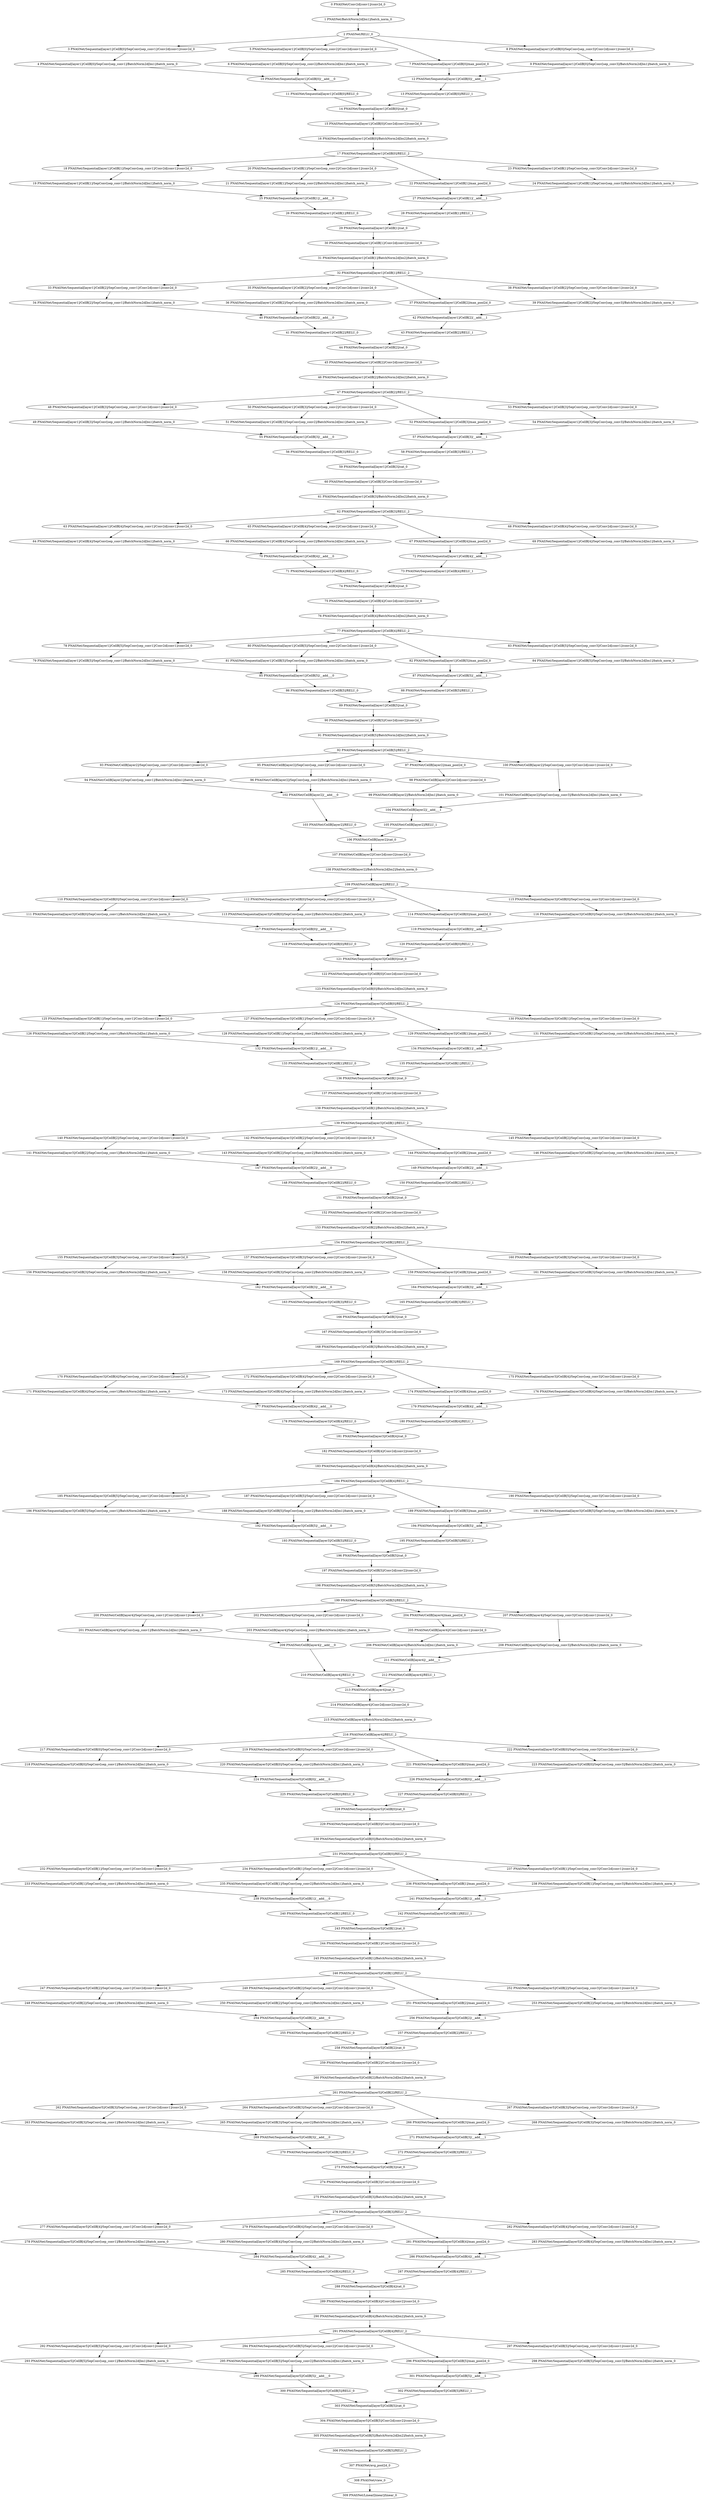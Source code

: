 strict digraph  {
"0 PNASNet/Conv2d[conv1]/conv2d_0" [id=0, type=conv2d];
"1 PNASNet/BatchNorm2d[bn1]/batch_norm_0" [id=1, type=batch_norm];
"2 PNASNet/RELU_0" [id=2, type=RELU];
"3 PNASNet/Sequential[layer1]/CellB[0]/SepConv[sep_conv1]/Conv2d[conv1]/conv2d_0" [id=3, type=conv2d];
"4 PNASNet/Sequential[layer1]/CellB[0]/SepConv[sep_conv1]/BatchNorm2d[bn1]/batch_norm_0" [id=4, type=batch_norm];
"5 PNASNet/Sequential[layer1]/CellB[0]/SepConv[sep_conv2]/Conv2d[conv1]/conv2d_0" [id=5, type=conv2d];
"6 PNASNet/Sequential[layer1]/CellB[0]/SepConv[sep_conv2]/BatchNorm2d[bn1]/batch_norm_0" [id=6, type=batch_norm];
"7 PNASNet/Sequential[layer1]/CellB[0]/max_pool2d_0" [id=7, type=max_pool2d];
"8 PNASNet/Sequential[layer1]/CellB[0]/SepConv[sep_conv3]/Conv2d[conv1]/conv2d_0" [id=8, type=conv2d];
"9 PNASNet/Sequential[layer1]/CellB[0]/SepConv[sep_conv3]/BatchNorm2d[bn1]/batch_norm_0" [id=9, type=batch_norm];
"10 PNASNet/Sequential[layer1]/CellB[0]/__add___0" [id=10, type=__add__];
"11 PNASNet/Sequential[layer1]/CellB[0]/RELU_0" [id=11, type=RELU];
"12 PNASNet/Sequential[layer1]/CellB[0]/__add___1" [id=12, type=__add__];
"13 PNASNet/Sequential[layer1]/CellB[0]/RELU_1" [id=13, type=RELU];
"14 PNASNet/Sequential[layer1]/CellB[0]/cat_0" [id=14, type=cat];
"15 PNASNet/Sequential[layer1]/CellB[0]/Conv2d[conv2]/conv2d_0" [id=15, type=conv2d];
"16 PNASNet/Sequential[layer1]/CellB[0]/BatchNorm2d[bn2]/batch_norm_0" [id=16, type=batch_norm];
"17 PNASNet/Sequential[layer1]/CellB[0]/RELU_2" [id=17, type=RELU];
"18 PNASNet/Sequential[layer1]/CellB[1]/SepConv[sep_conv1]/Conv2d[conv1]/conv2d_0" [id=18, type=conv2d];
"19 PNASNet/Sequential[layer1]/CellB[1]/SepConv[sep_conv1]/BatchNorm2d[bn1]/batch_norm_0" [id=19, type=batch_norm];
"20 PNASNet/Sequential[layer1]/CellB[1]/SepConv[sep_conv2]/Conv2d[conv1]/conv2d_0" [id=20, type=conv2d];
"21 PNASNet/Sequential[layer1]/CellB[1]/SepConv[sep_conv2]/BatchNorm2d[bn1]/batch_norm_0" [id=21, type=batch_norm];
"22 PNASNet/Sequential[layer1]/CellB[1]/max_pool2d_0" [id=22, type=max_pool2d];
"23 PNASNet/Sequential[layer1]/CellB[1]/SepConv[sep_conv3]/Conv2d[conv1]/conv2d_0" [id=23, type=conv2d];
"24 PNASNet/Sequential[layer1]/CellB[1]/SepConv[sep_conv3]/BatchNorm2d[bn1]/batch_norm_0" [id=24, type=batch_norm];
"25 PNASNet/Sequential[layer1]/CellB[1]/__add___0" [id=25, type=__add__];
"26 PNASNet/Sequential[layer1]/CellB[1]/RELU_0" [id=26, type=RELU];
"27 PNASNet/Sequential[layer1]/CellB[1]/__add___1" [id=27, type=__add__];
"28 PNASNet/Sequential[layer1]/CellB[1]/RELU_1" [id=28, type=RELU];
"29 PNASNet/Sequential[layer1]/CellB[1]/cat_0" [id=29, type=cat];
"30 PNASNet/Sequential[layer1]/CellB[1]/Conv2d[conv2]/conv2d_0" [id=30, type=conv2d];
"31 PNASNet/Sequential[layer1]/CellB[1]/BatchNorm2d[bn2]/batch_norm_0" [id=31, type=batch_norm];
"32 PNASNet/Sequential[layer1]/CellB[1]/RELU_2" [id=32, type=RELU];
"33 PNASNet/Sequential[layer1]/CellB[2]/SepConv[sep_conv1]/Conv2d[conv1]/conv2d_0" [id=33, type=conv2d];
"34 PNASNet/Sequential[layer1]/CellB[2]/SepConv[sep_conv1]/BatchNorm2d[bn1]/batch_norm_0" [id=34, type=batch_norm];
"35 PNASNet/Sequential[layer1]/CellB[2]/SepConv[sep_conv2]/Conv2d[conv1]/conv2d_0" [id=35, type=conv2d];
"36 PNASNet/Sequential[layer1]/CellB[2]/SepConv[sep_conv2]/BatchNorm2d[bn1]/batch_norm_0" [id=36, type=batch_norm];
"37 PNASNet/Sequential[layer1]/CellB[2]/max_pool2d_0" [id=37, type=max_pool2d];
"38 PNASNet/Sequential[layer1]/CellB[2]/SepConv[sep_conv3]/Conv2d[conv1]/conv2d_0" [id=38, type=conv2d];
"39 PNASNet/Sequential[layer1]/CellB[2]/SepConv[sep_conv3]/BatchNorm2d[bn1]/batch_norm_0" [id=39, type=batch_norm];
"40 PNASNet/Sequential[layer1]/CellB[2]/__add___0" [id=40, type=__add__];
"41 PNASNet/Sequential[layer1]/CellB[2]/RELU_0" [id=41, type=RELU];
"42 PNASNet/Sequential[layer1]/CellB[2]/__add___1" [id=42, type=__add__];
"43 PNASNet/Sequential[layer1]/CellB[2]/RELU_1" [id=43, type=RELU];
"44 PNASNet/Sequential[layer1]/CellB[2]/cat_0" [id=44, type=cat];
"45 PNASNet/Sequential[layer1]/CellB[2]/Conv2d[conv2]/conv2d_0" [id=45, type=conv2d];
"46 PNASNet/Sequential[layer1]/CellB[2]/BatchNorm2d[bn2]/batch_norm_0" [id=46, type=batch_norm];
"47 PNASNet/Sequential[layer1]/CellB[2]/RELU_2" [id=47, type=RELU];
"48 PNASNet/Sequential[layer1]/CellB[3]/SepConv[sep_conv1]/Conv2d[conv1]/conv2d_0" [id=48, type=conv2d];
"49 PNASNet/Sequential[layer1]/CellB[3]/SepConv[sep_conv1]/BatchNorm2d[bn1]/batch_norm_0" [id=49, type=batch_norm];
"50 PNASNet/Sequential[layer1]/CellB[3]/SepConv[sep_conv2]/Conv2d[conv1]/conv2d_0" [id=50, type=conv2d];
"51 PNASNet/Sequential[layer1]/CellB[3]/SepConv[sep_conv2]/BatchNorm2d[bn1]/batch_norm_0" [id=51, type=batch_norm];
"52 PNASNet/Sequential[layer1]/CellB[3]/max_pool2d_0" [id=52, type=max_pool2d];
"53 PNASNet/Sequential[layer1]/CellB[3]/SepConv[sep_conv3]/Conv2d[conv1]/conv2d_0" [id=53, type=conv2d];
"54 PNASNet/Sequential[layer1]/CellB[3]/SepConv[sep_conv3]/BatchNorm2d[bn1]/batch_norm_0" [id=54, type=batch_norm];
"55 PNASNet/Sequential[layer1]/CellB[3]/__add___0" [id=55, type=__add__];
"56 PNASNet/Sequential[layer1]/CellB[3]/RELU_0" [id=56, type=RELU];
"57 PNASNet/Sequential[layer1]/CellB[3]/__add___1" [id=57, type=__add__];
"58 PNASNet/Sequential[layer1]/CellB[3]/RELU_1" [id=58, type=RELU];
"59 PNASNet/Sequential[layer1]/CellB[3]/cat_0" [id=59, type=cat];
"60 PNASNet/Sequential[layer1]/CellB[3]/Conv2d[conv2]/conv2d_0" [id=60, type=conv2d];
"61 PNASNet/Sequential[layer1]/CellB[3]/BatchNorm2d[bn2]/batch_norm_0" [id=61, type=batch_norm];
"62 PNASNet/Sequential[layer1]/CellB[3]/RELU_2" [id=62, type=RELU];
"63 PNASNet/Sequential[layer1]/CellB[4]/SepConv[sep_conv1]/Conv2d[conv1]/conv2d_0" [id=63, type=conv2d];
"64 PNASNet/Sequential[layer1]/CellB[4]/SepConv[sep_conv1]/BatchNorm2d[bn1]/batch_norm_0" [id=64, type=batch_norm];
"65 PNASNet/Sequential[layer1]/CellB[4]/SepConv[sep_conv2]/Conv2d[conv1]/conv2d_0" [id=65, type=conv2d];
"66 PNASNet/Sequential[layer1]/CellB[4]/SepConv[sep_conv2]/BatchNorm2d[bn1]/batch_norm_0" [id=66, type=batch_norm];
"67 PNASNet/Sequential[layer1]/CellB[4]/max_pool2d_0" [id=67, type=max_pool2d];
"68 PNASNet/Sequential[layer1]/CellB[4]/SepConv[sep_conv3]/Conv2d[conv1]/conv2d_0" [id=68, type=conv2d];
"69 PNASNet/Sequential[layer1]/CellB[4]/SepConv[sep_conv3]/BatchNorm2d[bn1]/batch_norm_0" [id=69, type=batch_norm];
"70 PNASNet/Sequential[layer1]/CellB[4]/__add___0" [id=70, type=__add__];
"71 PNASNet/Sequential[layer1]/CellB[4]/RELU_0" [id=71, type=RELU];
"72 PNASNet/Sequential[layer1]/CellB[4]/__add___1" [id=72, type=__add__];
"73 PNASNet/Sequential[layer1]/CellB[4]/RELU_1" [id=73, type=RELU];
"74 PNASNet/Sequential[layer1]/CellB[4]/cat_0" [id=74, type=cat];
"75 PNASNet/Sequential[layer1]/CellB[4]/Conv2d[conv2]/conv2d_0" [id=75, type=conv2d];
"76 PNASNet/Sequential[layer1]/CellB[4]/BatchNorm2d[bn2]/batch_norm_0" [id=76, type=batch_norm];
"77 PNASNet/Sequential[layer1]/CellB[4]/RELU_2" [id=77, type=RELU];
"78 PNASNet/Sequential[layer1]/CellB[5]/SepConv[sep_conv1]/Conv2d[conv1]/conv2d_0" [id=78, type=conv2d];
"79 PNASNet/Sequential[layer1]/CellB[5]/SepConv[sep_conv1]/BatchNorm2d[bn1]/batch_norm_0" [id=79, type=batch_norm];
"80 PNASNet/Sequential[layer1]/CellB[5]/SepConv[sep_conv2]/Conv2d[conv1]/conv2d_0" [id=80, type=conv2d];
"81 PNASNet/Sequential[layer1]/CellB[5]/SepConv[sep_conv2]/BatchNorm2d[bn1]/batch_norm_0" [id=81, type=batch_norm];
"82 PNASNet/Sequential[layer1]/CellB[5]/max_pool2d_0" [id=82, type=max_pool2d];
"83 PNASNet/Sequential[layer1]/CellB[5]/SepConv[sep_conv3]/Conv2d[conv1]/conv2d_0" [id=83, type=conv2d];
"84 PNASNet/Sequential[layer1]/CellB[5]/SepConv[sep_conv3]/BatchNorm2d[bn1]/batch_norm_0" [id=84, type=batch_norm];
"85 PNASNet/Sequential[layer1]/CellB[5]/__add___0" [id=85, type=__add__];
"86 PNASNet/Sequential[layer1]/CellB[5]/RELU_0" [id=86, type=RELU];
"87 PNASNet/Sequential[layer1]/CellB[5]/__add___1" [id=87, type=__add__];
"88 PNASNet/Sequential[layer1]/CellB[5]/RELU_1" [id=88, type=RELU];
"89 PNASNet/Sequential[layer1]/CellB[5]/cat_0" [id=89, type=cat];
"90 PNASNet/Sequential[layer1]/CellB[5]/Conv2d[conv2]/conv2d_0" [id=90, type=conv2d];
"91 PNASNet/Sequential[layer1]/CellB[5]/BatchNorm2d[bn2]/batch_norm_0" [id=91, type=batch_norm];
"92 PNASNet/Sequential[layer1]/CellB[5]/RELU_2" [id=92, type=RELU];
"93 PNASNet/CellB[layer2]/SepConv[sep_conv1]/Conv2d[conv1]/conv2d_0" [id=93, type=conv2d];
"94 PNASNet/CellB[layer2]/SepConv[sep_conv1]/BatchNorm2d[bn1]/batch_norm_0" [id=94, type=batch_norm];
"95 PNASNet/CellB[layer2]/SepConv[sep_conv2]/Conv2d[conv1]/conv2d_0" [id=95, type=conv2d];
"96 PNASNet/CellB[layer2]/SepConv[sep_conv2]/BatchNorm2d[bn1]/batch_norm_0" [id=96, type=batch_norm];
"97 PNASNet/CellB[layer2]/max_pool2d_0" [id=97, type=max_pool2d];
"98 PNASNet/CellB[layer2]/Conv2d[conv1]/conv2d_0" [id=98, type=conv2d];
"99 PNASNet/CellB[layer2]/BatchNorm2d[bn1]/batch_norm_0" [id=99, type=batch_norm];
"100 PNASNet/CellB[layer2]/SepConv[sep_conv3]/Conv2d[conv1]/conv2d_0" [id=100, type=conv2d];
"101 PNASNet/CellB[layer2]/SepConv[sep_conv3]/BatchNorm2d[bn1]/batch_norm_0" [id=101, type=batch_norm];
"102 PNASNet/CellB[layer2]/__add___0" [id=102, type=__add__];
"103 PNASNet/CellB[layer2]/RELU_0" [id=103, type=RELU];
"104 PNASNet/CellB[layer2]/__add___1" [id=104, type=__add__];
"105 PNASNet/CellB[layer2]/RELU_1" [id=105, type=RELU];
"106 PNASNet/CellB[layer2]/cat_0" [id=106, type=cat];
"107 PNASNet/CellB[layer2]/Conv2d[conv2]/conv2d_0" [id=107, type=conv2d];
"108 PNASNet/CellB[layer2]/BatchNorm2d[bn2]/batch_norm_0" [id=108, type=batch_norm];
"109 PNASNet/CellB[layer2]/RELU_2" [id=109, type=RELU];
"110 PNASNet/Sequential[layer3]/CellB[0]/SepConv[sep_conv1]/Conv2d[conv1]/conv2d_0" [id=110, type=conv2d];
"111 PNASNet/Sequential[layer3]/CellB[0]/SepConv[sep_conv1]/BatchNorm2d[bn1]/batch_norm_0" [id=111, type=batch_norm];
"112 PNASNet/Sequential[layer3]/CellB[0]/SepConv[sep_conv2]/Conv2d[conv1]/conv2d_0" [id=112, type=conv2d];
"113 PNASNet/Sequential[layer3]/CellB[0]/SepConv[sep_conv2]/BatchNorm2d[bn1]/batch_norm_0" [id=113, type=batch_norm];
"114 PNASNet/Sequential[layer3]/CellB[0]/max_pool2d_0" [id=114, type=max_pool2d];
"115 PNASNet/Sequential[layer3]/CellB[0]/SepConv[sep_conv3]/Conv2d[conv1]/conv2d_0" [id=115, type=conv2d];
"116 PNASNet/Sequential[layer3]/CellB[0]/SepConv[sep_conv3]/BatchNorm2d[bn1]/batch_norm_0" [id=116, type=batch_norm];
"117 PNASNet/Sequential[layer3]/CellB[0]/__add___0" [id=117, type=__add__];
"118 PNASNet/Sequential[layer3]/CellB[0]/RELU_0" [id=118, type=RELU];
"119 PNASNet/Sequential[layer3]/CellB[0]/__add___1" [id=119, type=__add__];
"120 PNASNet/Sequential[layer3]/CellB[0]/RELU_1" [id=120, type=RELU];
"121 PNASNet/Sequential[layer3]/CellB[0]/cat_0" [id=121, type=cat];
"122 PNASNet/Sequential[layer3]/CellB[0]/Conv2d[conv2]/conv2d_0" [id=122, type=conv2d];
"123 PNASNet/Sequential[layer3]/CellB[0]/BatchNorm2d[bn2]/batch_norm_0" [id=123, type=batch_norm];
"124 PNASNet/Sequential[layer3]/CellB[0]/RELU_2" [id=124, type=RELU];
"125 PNASNet/Sequential[layer3]/CellB[1]/SepConv[sep_conv1]/Conv2d[conv1]/conv2d_0" [id=125, type=conv2d];
"126 PNASNet/Sequential[layer3]/CellB[1]/SepConv[sep_conv1]/BatchNorm2d[bn1]/batch_norm_0" [id=126, type=batch_norm];
"127 PNASNet/Sequential[layer3]/CellB[1]/SepConv[sep_conv2]/Conv2d[conv1]/conv2d_0" [id=127, type=conv2d];
"128 PNASNet/Sequential[layer3]/CellB[1]/SepConv[sep_conv2]/BatchNorm2d[bn1]/batch_norm_0" [id=128, type=batch_norm];
"129 PNASNet/Sequential[layer3]/CellB[1]/max_pool2d_0" [id=129, type=max_pool2d];
"130 PNASNet/Sequential[layer3]/CellB[1]/SepConv[sep_conv3]/Conv2d[conv1]/conv2d_0" [id=130, type=conv2d];
"131 PNASNet/Sequential[layer3]/CellB[1]/SepConv[sep_conv3]/BatchNorm2d[bn1]/batch_norm_0" [id=131, type=batch_norm];
"132 PNASNet/Sequential[layer3]/CellB[1]/__add___0" [id=132, type=__add__];
"133 PNASNet/Sequential[layer3]/CellB[1]/RELU_0" [id=133, type=RELU];
"134 PNASNet/Sequential[layer3]/CellB[1]/__add___1" [id=134, type=__add__];
"135 PNASNet/Sequential[layer3]/CellB[1]/RELU_1" [id=135, type=RELU];
"136 PNASNet/Sequential[layer3]/CellB[1]/cat_0" [id=136, type=cat];
"137 PNASNet/Sequential[layer3]/CellB[1]/Conv2d[conv2]/conv2d_0" [id=137, type=conv2d];
"138 PNASNet/Sequential[layer3]/CellB[1]/BatchNorm2d[bn2]/batch_norm_0" [id=138, type=batch_norm];
"139 PNASNet/Sequential[layer3]/CellB[1]/RELU_2" [id=139, type=RELU];
"140 PNASNet/Sequential[layer3]/CellB[2]/SepConv[sep_conv1]/Conv2d[conv1]/conv2d_0" [id=140, type=conv2d];
"141 PNASNet/Sequential[layer3]/CellB[2]/SepConv[sep_conv1]/BatchNorm2d[bn1]/batch_norm_0" [id=141, type=batch_norm];
"142 PNASNet/Sequential[layer3]/CellB[2]/SepConv[sep_conv2]/Conv2d[conv1]/conv2d_0" [id=142, type=conv2d];
"143 PNASNet/Sequential[layer3]/CellB[2]/SepConv[sep_conv2]/BatchNorm2d[bn1]/batch_norm_0" [id=143, type=batch_norm];
"144 PNASNet/Sequential[layer3]/CellB[2]/max_pool2d_0" [id=144, type=max_pool2d];
"145 PNASNet/Sequential[layer3]/CellB[2]/SepConv[sep_conv3]/Conv2d[conv1]/conv2d_0" [id=145, type=conv2d];
"146 PNASNet/Sequential[layer3]/CellB[2]/SepConv[sep_conv3]/BatchNorm2d[bn1]/batch_norm_0" [id=146, type=batch_norm];
"147 PNASNet/Sequential[layer3]/CellB[2]/__add___0" [id=147, type=__add__];
"148 PNASNet/Sequential[layer3]/CellB[2]/RELU_0" [id=148, type=RELU];
"149 PNASNet/Sequential[layer3]/CellB[2]/__add___1" [id=149, type=__add__];
"150 PNASNet/Sequential[layer3]/CellB[2]/RELU_1" [id=150, type=RELU];
"151 PNASNet/Sequential[layer3]/CellB[2]/cat_0" [id=151, type=cat];
"152 PNASNet/Sequential[layer3]/CellB[2]/Conv2d[conv2]/conv2d_0" [id=152, type=conv2d];
"153 PNASNet/Sequential[layer3]/CellB[2]/BatchNorm2d[bn2]/batch_norm_0" [id=153, type=batch_norm];
"154 PNASNet/Sequential[layer3]/CellB[2]/RELU_2" [id=154, type=RELU];
"155 PNASNet/Sequential[layer3]/CellB[3]/SepConv[sep_conv1]/Conv2d[conv1]/conv2d_0" [id=155, type=conv2d];
"156 PNASNet/Sequential[layer3]/CellB[3]/SepConv[sep_conv1]/BatchNorm2d[bn1]/batch_norm_0" [id=156, type=batch_norm];
"157 PNASNet/Sequential[layer3]/CellB[3]/SepConv[sep_conv2]/Conv2d[conv1]/conv2d_0" [id=157, type=conv2d];
"158 PNASNet/Sequential[layer3]/CellB[3]/SepConv[sep_conv2]/BatchNorm2d[bn1]/batch_norm_0" [id=158, type=batch_norm];
"159 PNASNet/Sequential[layer3]/CellB[3]/max_pool2d_0" [id=159, type=max_pool2d];
"160 PNASNet/Sequential[layer3]/CellB[3]/SepConv[sep_conv3]/Conv2d[conv1]/conv2d_0" [id=160, type=conv2d];
"161 PNASNet/Sequential[layer3]/CellB[3]/SepConv[sep_conv3]/BatchNorm2d[bn1]/batch_norm_0" [id=161, type=batch_norm];
"162 PNASNet/Sequential[layer3]/CellB[3]/__add___0" [id=162, type=__add__];
"163 PNASNet/Sequential[layer3]/CellB[3]/RELU_0" [id=163, type=RELU];
"164 PNASNet/Sequential[layer3]/CellB[3]/__add___1" [id=164, type=__add__];
"165 PNASNet/Sequential[layer3]/CellB[3]/RELU_1" [id=165, type=RELU];
"166 PNASNet/Sequential[layer3]/CellB[3]/cat_0" [id=166, type=cat];
"167 PNASNet/Sequential[layer3]/CellB[3]/Conv2d[conv2]/conv2d_0" [id=167, type=conv2d];
"168 PNASNet/Sequential[layer3]/CellB[3]/BatchNorm2d[bn2]/batch_norm_0" [id=168, type=batch_norm];
"169 PNASNet/Sequential[layer3]/CellB[3]/RELU_2" [id=169, type=RELU];
"170 PNASNet/Sequential[layer3]/CellB[4]/SepConv[sep_conv1]/Conv2d[conv1]/conv2d_0" [id=170, type=conv2d];
"171 PNASNet/Sequential[layer3]/CellB[4]/SepConv[sep_conv1]/BatchNorm2d[bn1]/batch_norm_0" [id=171, type=batch_norm];
"172 PNASNet/Sequential[layer3]/CellB[4]/SepConv[sep_conv2]/Conv2d[conv1]/conv2d_0" [id=172, type=conv2d];
"173 PNASNet/Sequential[layer3]/CellB[4]/SepConv[sep_conv2]/BatchNorm2d[bn1]/batch_norm_0" [id=173, type=batch_norm];
"174 PNASNet/Sequential[layer3]/CellB[4]/max_pool2d_0" [id=174, type=max_pool2d];
"175 PNASNet/Sequential[layer3]/CellB[4]/SepConv[sep_conv3]/Conv2d[conv1]/conv2d_0" [id=175, type=conv2d];
"176 PNASNet/Sequential[layer3]/CellB[4]/SepConv[sep_conv3]/BatchNorm2d[bn1]/batch_norm_0" [id=176, type=batch_norm];
"177 PNASNet/Sequential[layer3]/CellB[4]/__add___0" [id=177, type=__add__];
"178 PNASNet/Sequential[layer3]/CellB[4]/RELU_0" [id=178, type=RELU];
"179 PNASNet/Sequential[layer3]/CellB[4]/__add___1" [id=179, type=__add__];
"180 PNASNet/Sequential[layer3]/CellB[4]/RELU_1" [id=180, type=RELU];
"181 PNASNet/Sequential[layer3]/CellB[4]/cat_0" [id=181, type=cat];
"182 PNASNet/Sequential[layer3]/CellB[4]/Conv2d[conv2]/conv2d_0" [id=182, type=conv2d];
"183 PNASNet/Sequential[layer3]/CellB[4]/BatchNorm2d[bn2]/batch_norm_0" [id=183, type=batch_norm];
"184 PNASNet/Sequential[layer3]/CellB[4]/RELU_2" [id=184, type=RELU];
"185 PNASNet/Sequential[layer3]/CellB[5]/SepConv[sep_conv1]/Conv2d[conv1]/conv2d_0" [id=185, type=conv2d];
"186 PNASNet/Sequential[layer3]/CellB[5]/SepConv[sep_conv1]/BatchNorm2d[bn1]/batch_norm_0" [id=186, type=batch_norm];
"187 PNASNet/Sequential[layer3]/CellB[5]/SepConv[sep_conv2]/Conv2d[conv1]/conv2d_0" [id=187, type=conv2d];
"188 PNASNet/Sequential[layer3]/CellB[5]/SepConv[sep_conv2]/BatchNorm2d[bn1]/batch_norm_0" [id=188, type=batch_norm];
"189 PNASNet/Sequential[layer3]/CellB[5]/max_pool2d_0" [id=189, type=max_pool2d];
"190 PNASNet/Sequential[layer3]/CellB[5]/SepConv[sep_conv3]/Conv2d[conv1]/conv2d_0" [id=190, type=conv2d];
"191 PNASNet/Sequential[layer3]/CellB[5]/SepConv[sep_conv3]/BatchNorm2d[bn1]/batch_norm_0" [id=191, type=batch_norm];
"192 PNASNet/Sequential[layer3]/CellB[5]/__add___0" [id=192, type=__add__];
"193 PNASNet/Sequential[layer3]/CellB[5]/RELU_0" [id=193, type=RELU];
"194 PNASNet/Sequential[layer3]/CellB[5]/__add___1" [id=194, type=__add__];
"195 PNASNet/Sequential[layer3]/CellB[5]/RELU_1" [id=195, type=RELU];
"196 PNASNet/Sequential[layer3]/CellB[5]/cat_0" [id=196, type=cat];
"197 PNASNet/Sequential[layer3]/CellB[5]/Conv2d[conv2]/conv2d_0" [id=197, type=conv2d];
"198 PNASNet/Sequential[layer3]/CellB[5]/BatchNorm2d[bn2]/batch_norm_0" [id=198, type=batch_norm];
"199 PNASNet/Sequential[layer3]/CellB[5]/RELU_2" [id=199, type=RELU];
"200 PNASNet/CellB[layer4]/SepConv[sep_conv1]/Conv2d[conv1]/conv2d_0" [id=200, type=conv2d];
"201 PNASNet/CellB[layer4]/SepConv[sep_conv1]/BatchNorm2d[bn1]/batch_norm_0" [id=201, type=batch_norm];
"202 PNASNet/CellB[layer4]/SepConv[sep_conv2]/Conv2d[conv1]/conv2d_0" [id=202, type=conv2d];
"203 PNASNet/CellB[layer4]/SepConv[sep_conv2]/BatchNorm2d[bn1]/batch_norm_0" [id=203, type=batch_norm];
"204 PNASNet/CellB[layer4]/max_pool2d_0" [id=204, type=max_pool2d];
"205 PNASNet/CellB[layer4]/Conv2d[conv1]/conv2d_0" [id=205, type=conv2d];
"206 PNASNet/CellB[layer4]/BatchNorm2d[bn1]/batch_norm_0" [id=206, type=batch_norm];
"207 PNASNet/CellB[layer4]/SepConv[sep_conv3]/Conv2d[conv1]/conv2d_0" [id=207, type=conv2d];
"208 PNASNet/CellB[layer4]/SepConv[sep_conv3]/BatchNorm2d[bn1]/batch_norm_0" [id=208, type=batch_norm];
"209 PNASNet/CellB[layer4]/__add___0" [id=209, type=__add__];
"210 PNASNet/CellB[layer4]/RELU_0" [id=210, type=RELU];
"211 PNASNet/CellB[layer4]/__add___1" [id=211, type=__add__];
"212 PNASNet/CellB[layer4]/RELU_1" [id=212, type=RELU];
"213 PNASNet/CellB[layer4]/cat_0" [id=213, type=cat];
"214 PNASNet/CellB[layer4]/Conv2d[conv2]/conv2d_0" [id=214, type=conv2d];
"215 PNASNet/CellB[layer4]/BatchNorm2d[bn2]/batch_norm_0" [id=215, type=batch_norm];
"216 PNASNet/CellB[layer4]/RELU_2" [id=216, type=RELU];
"217 PNASNet/Sequential[layer5]/CellB[0]/SepConv[sep_conv1]/Conv2d[conv1]/conv2d_0" [id=217, type=conv2d];
"218 PNASNet/Sequential[layer5]/CellB[0]/SepConv[sep_conv1]/BatchNorm2d[bn1]/batch_norm_0" [id=218, type=batch_norm];
"219 PNASNet/Sequential[layer5]/CellB[0]/SepConv[sep_conv2]/Conv2d[conv1]/conv2d_0" [id=219, type=conv2d];
"220 PNASNet/Sequential[layer5]/CellB[0]/SepConv[sep_conv2]/BatchNorm2d[bn1]/batch_norm_0" [id=220, type=batch_norm];
"221 PNASNet/Sequential[layer5]/CellB[0]/max_pool2d_0" [id=221, type=max_pool2d];
"222 PNASNet/Sequential[layer5]/CellB[0]/SepConv[sep_conv3]/Conv2d[conv1]/conv2d_0" [id=222, type=conv2d];
"223 PNASNet/Sequential[layer5]/CellB[0]/SepConv[sep_conv3]/BatchNorm2d[bn1]/batch_norm_0" [id=223, type=batch_norm];
"224 PNASNet/Sequential[layer5]/CellB[0]/__add___0" [id=224, type=__add__];
"225 PNASNet/Sequential[layer5]/CellB[0]/RELU_0" [id=225, type=RELU];
"226 PNASNet/Sequential[layer5]/CellB[0]/__add___1" [id=226, type=__add__];
"227 PNASNet/Sequential[layer5]/CellB[0]/RELU_1" [id=227, type=RELU];
"228 PNASNet/Sequential[layer5]/CellB[0]/cat_0" [id=228, type=cat];
"229 PNASNet/Sequential[layer5]/CellB[0]/Conv2d[conv2]/conv2d_0" [id=229, type=conv2d];
"230 PNASNet/Sequential[layer5]/CellB[0]/BatchNorm2d[bn2]/batch_norm_0" [id=230, type=batch_norm];
"231 PNASNet/Sequential[layer5]/CellB[0]/RELU_2" [id=231, type=RELU];
"232 PNASNet/Sequential[layer5]/CellB[1]/SepConv[sep_conv1]/Conv2d[conv1]/conv2d_0" [id=232, type=conv2d];
"233 PNASNet/Sequential[layer5]/CellB[1]/SepConv[sep_conv1]/BatchNorm2d[bn1]/batch_norm_0" [id=233, type=batch_norm];
"234 PNASNet/Sequential[layer5]/CellB[1]/SepConv[sep_conv2]/Conv2d[conv1]/conv2d_0" [id=234, type=conv2d];
"235 PNASNet/Sequential[layer5]/CellB[1]/SepConv[sep_conv2]/BatchNorm2d[bn1]/batch_norm_0" [id=235, type=batch_norm];
"236 PNASNet/Sequential[layer5]/CellB[1]/max_pool2d_0" [id=236, type=max_pool2d];
"237 PNASNet/Sequential[layer5]/CellB[1]/SepConv[sep_conv3]/Conv2d[conv1]/conv2d_0" [id=237, type=conv2d];
"238 PNASNet/Sequential[layer5]/CellB[1]/SepConv[sep_conv3]/BatchNorm2d[bn1]/batch_norm_0" [id=238, type=batch_norm];
"239 PNASNet/Sequential[layer5]/CellB[1]/__add___0" [id=239, type=__add__];
"240 PNASNet/Sequential[layer5]/CellB[1]/RELU_0" [id=240, type=RELU];
"241 PNASNet/Sequential[layer5]/CellB[1]/__add___1" [id=241, type=__add__];
"242 PNASNet/Sequential[layer5]/CellB[1]/RELU_1" [id=242, type=RELU];
"243 PNASNet/Sequential[layer5]/CellB[1]/cat_0" [id=243, type=cat];
"244 PNASNet/Sequential[layer5]/CellB[1]/Conv2d[conv2]/conv2d_0" [id=244, type=conv2d];
"245 PNASNet/Sequential[layer5]/CellB[1]/BatchNorm2d[bn2]/batch_norm_0" [id=245, type=batch_norm];
"246 PNASNet/Sequential[layer5]/CellB[1]/RELU_2" [id=246, type=RELU];
"247 PNASNet/Sequential[layer5]/CellB[2]/SepConv[sep_conv1]/Conv2d[conv1]/conv2d_0" [id=247, type=conv2d];
"248 PNASNet/Sequential[layer5]/CellB[2]/SepConv[sep_conv1]/BatchNorm2d[bn1]/batch_norm_0" [id=248, type=batch_norm];
"249 PNASNet/Sequential[layer5]/CellB[2]/SepConv[sep_conv2]/Conv2d[conv1]/conv2d_0" [id=249, type=conv2d];
"250 PNASNet/Sequential[layer5]/CellB[2]/SepConv[sep_conv2]/BatchNorm2d[bn1]/batch_norm_0" [id=250, type=batch_norm];
"251 PNASNet/Sequential[layer5]/CellB[2]/max_pool2d_0" [id=251, type=max_pool2d];
"252 PNASNet/Sequential[layer5]/CellB[2]/SepConv[sep_conv3]/Conv2d[conv1]/conv2d_0" [id=252, type=conv2d];
"253 PNASNet/Sequential[layer5]/CellB[2]/SepConv[sep_conv3]/BatchNorm2d[bn1]/batch_norm_0" [id=253, type=batch_norm];
"254 PNASNet/Sequential[layer5]/CellB[2]/__add___0" [id=254, type=__add__];
"255 PNASNet/Sequential[layer5]/CellB[2]/RELU_0" [id=255, type=RELU];
"256 PNASNet/Sequential[layer5]/CellB[2]/__add___1" [id=256, type=__add__];
"257 PNASNet/Sequential[layer5]/CellB[2]/RELU_1" [id=257, type=RELU];
"258 PNASNet/Sequential[layer5]/CellB[2]/cat_0" [id=258, type=cat];
"259 PNASNet/Sequential[layer5]/CellB[2]/Conv2d[conv2]/conv2d_0" [id=259, type=conv2d];
"260 PNASNet/Sequential[layer5]/CellB[2]/BatchNorm2d[bn2]/batch_norm_0" [id=260, type=batch_norm];
"261 PNASNet/Sequential[layer5]/CellB[2]/RELU_2" [id=261, type=RELU];
"262 PNASNet/Sequential[layer5]/CellB[3]/SepConv[sep_conv1]/Conv2d[conv1]/conv2d_0" [id=262, type=conv2d];
"263 PNASNet/Sequential[layer5]/CellB[3]/SepConv[sep_conv1]/BatchNorm2d[bn1]/batch_norm_0" [id=263, type=batch_norm];
"264 PNASNet/Sequential[layer5]/CellB[3]/SepConv[sep_conv2]/Conv2d[conv1]/conv2d_0" [id=264, type=conv2d];
"265 PNASNet/Sequential[layer5]/CellB[3]/SepConv[sep_conv2]/BatchNorm2d[bn1]/batch_norm_0" [id=265, type=batch_norm];
"266 PNASNet/Sequential[layer5]/CellB[3]/max_pool2d_0" [id=266, type=max_pool2d];
"267 PNASNet/Sequential[layer5]/CellB[3]/SepConv[sep_conv3]/Conv2d[conv1]/conv2d_0" [id=267, type=conv2d];
"268 PNASNet/Sequential[layer5]/CellB[3]/SepConv[sep_conv3]/BatchNorm2d[bn1]/batch_norm_0" [id=268, type=batch_norm];
"269 PNASNet/Sequential[layer5]/CellB[3]/__add___0" [id=269, type=__add__];
"270 PNASNet/Sequential[layer5]/CellB[3]/RELU_0" [id=270, type=RELU];
"271 PNASNet/Sequential[layer5]/CellB[3]/__add___1" [id=271, type=__add__];
"272 PNASNet/Sequential[layer5]/CellB[3]/RELU_1" [id=272, type=RELU];
"273 PNASNet/Sequential[layer5]/CellB[3]/cat_0" [id=273, type=cat];
"274 PNASNet/Sequential[layer5]/CellB[3]/Conv2d[conv2]/conv2d_0" [id=274, type=conv2d];
"275 PNASNet/Sequential[layer5]/CellB[3]/BatchNorm2d[bn2]/batch_norm_0" [id=275, type=batch_norm];
"276 PNASNet/Sequential[layer5]/CellB[3]/RELU_2" [id=276, type=RELU];
"277 PNASNet/Sequential[layer5]/CellB[4]/SepConv[sep_conv1]/Conv2d[conv1]/conv2d_0" [id=277, type=conv2d];
"278 PNASNet/Sequential[layer5]/CellB[4]/SepConv[sep_conv1]/BatchNorm2d[bn1]/batch_norm_0" [id=278, type=batch_norm];
"279 PNASNet/Sequential[layer5]/CellB[4]/SepConv[sep_conv2]/Conv2d[conv1]/conv2d_0" [id=279, type=conv2d];
"280 PNASNet/Sequential[layer5]/CellB[4]/SepConv[sep_conv2]/BatchNorm2d[bn1]/batch_norm_0" [id=280, type=batch_norm];
"281 PNASNet/Sequential[layer5]/CellB[4]/max_pool2d_0" [id=281, type=max_pool2d];
"282 PNASNet/Sequential[layer5]/CellB[4]/SepConv[sep_conv3]/Conv2d[conv1]/conv2d_0" [id=282, type=conv2d];
"283 PNASNet/Sequential[layer5]/CellB[4]/SepConv[sep_conv3]/BatchNorm2d[bn1]/batch_norm_0" [id=283, type=batch_norm];
"284 PNASNet/Sequential[layer5]/CellB[4]/__add___0" [id=284, type=__add__];
"285 PNASNet/Sequential[layer5]/CellB[4]/RELU_0" [id=285, type=RELU];
"286 PNASNet/Sequential[layer5]/CellB[4]/__add___1" [id=286, type=__add__];
"287 PNASNet/Sequential[layer5]/CellB[4]/RELU_1" [id=287, type=RELU];
"288 PNASNet/Sequential[layer5]/CellB[4]/cat_0" [id=288, type=cat];
"289 PNASNet/Sequential[layer5]/CellB[4]/Conv2d[conv2]/conv2d_0" [id=289, type=conv2d];
"290 PNASNet/Sequential[layer5]/CellB[4]/BatchNorm2d[bn2]/batch_norm_0" [id=290, type=batch_norm];
"291 PNASNet/Sequential[layer5]/CellB[4]/RELU_2" [id=291, type=RELU];
"292 PNASNet/Sequential[layer5]/CellB[5]/SepConv[sep_conv1]/Conv2d[conv1]/conv2d_0" [id=292, type=conv2d];
"293 PNASNet/Sequential[layer5]/CellB[5]/SepConv[sep_conv1]/BatchNorm2d[bn1]/batch_norm_0" [id=293, type=batch_norm];
"294 PNASNet/Sequential[layer5]/CellB[5]/SepConv[sep_conv2]/Conv2d[conv1]/conv2d_0" [id=294, type=conv2d];
"295 PNASNet/Sequential[layer5]/CellB[5]/SepConv[sep_conv2]/BatchNorm2d[bn1]/batch_norm_0" [id=295, type=batch_norm];
"296 PNASNet/Sequential[layer5]/CellB[5]/max_pool2d_0" [id=296, type=max_pool2d];
"297 PNASNet/Sequential[layer5]/CellB[5]/SepConv[sep_conv3]/Conv2d[conv1]/conv2d_0" [id=297, type=conv2d];
"298 PNASNet/Sequential[layer5]/CellB[5]/SepConv[sep_conv3]/BatchNorm2d[bn1]/batch_norm_0" [id=298, type=batch_norm];
"299 PNASNet/Sequential[layer5]/CellB[5]/__add___0" [id=299, type=__add__];
"300 PNASNet/Sequential[layer5]/CellB[5]/RELU_0" [id=300, type=RELU];
"301 PNASNet/Sequential[layer5]/CellB[5]/__add___1" [id=301, type=__add__];
"302 PNASNet/Sequential[layer5]/CellB[5]/RELU_1" [id=302, type=RELU];
"303 PNASNet/Sequential[layer5]/CellB[5]/cat_0" [id=303, type=cat];
"304 PNASNet/Sequential[layer5]/CellB[5]/Conv2d[conv2]/conv2d_0" [id=304, type=conv2d];
"305 PNASNet/Sequential[layer5]/CellB[5]/BatchNorm2d[bn2]/batch_norm_0" [id=305, type=batch_norm];
"306 PNASNet/Sequential[layer5]/CellB[5]/RELU_2" [id=306, type=RELU];
"307 PNASNet/avg_pool2d_0" [id=307, type=avg_pool2d];
"308 PNASNet/view_0" [id=308, type=view];
"309 PNASNet/Linear[linear]/linear_0" [id=309, type=linear];
"0 PNASNet/Conv2d[conv1]/conv2d_0" -> "1 PNASNet/BatchNorm2d[bn1]/batch_norm_0";
"1 PNASNet/BatchNorm2d[bn1]/batch_norm_0" -> "2 PNASNet/RELU_0";
"2 PNASNet/RELU_0" -> "3 PNASNet/Sequential[layer1]/CellB[0]/SepConv[sep_conv1]/Conv2d[conv1]/conv2d_0";
"2 PNASNet/RELU_0" -> "5 PNASNet/Sequential[layer1]/CellB[0]/SepConv[sep_conv2]/Conv2d[conv1]/conv2d_0";
"2 PNASNet/RELU_0" -> "7 PNASNet/Sequential[layer1]/CellB[0]/max_pool2d_0";
"2 PNASNet/RELU_0" -> "8 PNASNet/Sequential[layer1]/CellB[0]/SepConv[sep_conv3]/Conv2d[conv1]/conv2d_0";
"3 PNASNet/Sequential[layer1]/CellB[0]/SepConv[sep_conv1]/Conv2d[conv1]/conv2d_0" -> "4 PNASNet/Sequential[layer1]/CellB[0]/SepConv[sep_conv1]/BatchNorm2d[bn1]/batch_norm_0";
"5 PNASNet/Sequential[layer1]/CellB[0]/SepConv[sep_conv2]/Conv2d[conv1]/conv2d_0" -> "6 PNASNet/Sequential[layer1]/CellB[0]/SepConv[sep_conv2]/BatchNorm2d[bn1]/batch_norm_0";
"8 PNASNet/Sequential[layer1]/CellB[0]/SepConv[sep_conv3]/Conv2d[conv1]/conv2d_0" -> "9 PNASNet/Sequential[layer1]/CellB[0]/SepConv[sep_conv3]/BatchNorm2d[bn1]/batch_norm_0";
"4 PNASNet/Sequential[layer1]/CellB[0]/SepConv[sep_conv1]/BatchNorm2d[bn1]/batch_norm_0" -> "10 PNASNet/Sequential[layer1]/CellB[0]/__add___0";
"6 PNASNet/Sequential[layer1]/CellB[0]/SepConv[sep_conv2]/BatchNorm2d[bn1]/batch_norm_0" -> "10 PNASNet/Sequential[layer1]/CellB[0]/__add___0";
"7 PNASNet/Sequential[layer1]/CellB[0]/max_pool2d_0" -> "12 PNASNet/Sequential[layer1]/CellB[0]/__add___1";
"9 PNASNet/Sequential[layer1]/CellB[0]/SepConv[sep_conv3]/BatchNorm2d[bn1]/batch_norm_0" -> "12 PNASNet/Sequential[layer1]/CellB[0]/__add___1";
"10 PNASNet/Sequential[layer1]/CellB[0]/__add___0" -> "11 PNASNet/Sequential[layer1]/CellB[0]/RELU_0";
"11 PNASNet/Sequential[layer1]/CellB[0]/RELU_0" -> "14 PNASNet/Sequential[layer1]/CellB[0]/cat_0";
"12 PNASNet/Sequential[layer1]/CellB[0]/__add___1" -> "13 PNASNet/Sequential[layer1]/CellB[0]/RELU_1";
"13 PNASNet/Sequential[layer1]/CellB[0]/RELU_1" -> "14 PNASNet/Sequential[layer1]/CellB[0]/cat_0";
"14 PNASNet/Sequential[layer1]/CellB[0]/cat_0" -> "15 PNASNet/Sequential[layer1]/CellB[0]/Conv2d[conv2]/conv2d_0";
"15 PNASNet/Sequential[layer1]/CellB[0]/Conv2d[conv2]/conv2d_0" -> "16 PNASNet/Sequential[layer1]/CellB[0]/BatchNorm2d[bn2]/batch_norm_0";
"16 PNASNet/Sequential[layer1]/CellB[0]/BatchNorm2d[bn2]/batch_norm_0" -> "17 PNASNet/Sequential[layer1]/CellB[0]/RELU_2";
"17 PNASNet/Sequential[layer1]/CellB[0]/RELU_2" -> "18 PNASNet/Sequential[layer1]/CellB[1]/SepConv[sep_conv1]/Conv2d[conv1]/conv2d_0";
"17 PNASNet/Sequential[layer1]/CellB[0]/RELU_2" -> "20 PNASNet/Sequential[layer1]/CellB[1]/SepConv[sep_conv2]/Conv2d[conv1]/conv2d_0";
"17 PNASNet/Sequential[layer1]/CellB[0]/RELU_2" -> "22 PNASNet/Sequential[layer1]/CellB[1]/max_pool2d_0";
"17 PNASNet/Sequential[layer1]/CellB[0]/RELU_2" -> "23 PNASNet/Sequential[layer1]/CellB[1]/SepConv[sep_conv3]/Conv2d[conv1]/conv2d_0";
"18 PNASNet/Sequential[layer1]/CellB[1]/SepConv[sep_conv1]/Conv2d[conv1]/conv2d_0" -> "19 PNASNet/Sequential[layer1]/CellB[1]/SepConv[sep_conv1]/BatchNorm2d[bn1]/batch_norm_0";
"19 PNASNet/Sequential[layer1]/CellB[1]/SepConv[sep_conv1]/BatchNorm2d[bn1]/batch_norm_0" -> "25 PNASNet/Sequential[layer1]/CellB[1]/__add___0";
"20 PNASNet/Sequential[layer1]/CellB[1]/SepConv[sep_conv2]/Conv2d[conv1]/conv2d_0" -> "21 PNASNet/Sequential[layer1]/CellB[1]/SepConv[sep_conv2]/BatchNorm2d[bn1]/batch_norm_0";
"21 PNASNet/Sequential[layer1]/CellB[1]/SepConv[sep_conv2]/BatchNorm2d[bn1]/batch_norm_0" -> "25 PNASNet/Sequential[layer1]/CellB[1]/__add___0";
"22 PNASNet/Sequential[layer1]/CellB[1]/max_pool2d_0" -> "27 PNASNet/Sequential[layer1]/CellB[1]/__add___1";
"23 PNASNet/Sequential[layer1]/CellB[1]/SepConv[sep_conv3]/Conv2d[conv1]/conv2d_0" -> "24 PNASNet/Sequential[layer1]/CellB[1]/SepConv[sep_conv3]/BatchNorm2d[bn1]/batch_norm_0";
"24 PNASNet/Sequential[layer1]/CellB[1]/SepConv[sep_conv3]/BatchNorm2d[bn1]/batch_norm_0" -> "27 PNASNet/Sequential[layer1]/CellB[1]/__add___1";
"25 PNASNet/Sequential[layer1]/CellB[1]/__add___0" -> "26 PNASNet/Sequential[layer1]/CellB[1]/RELU_0";
"26 PNASNet/Sequential[layer1]/CellB[1]/RELU_0" -> "29 PNASNet/Sequential[layer1]/CellB[1]/cat_0";
"27 PNASNet/Sequential[layer1]/CellB[1]/__add___1" -> "28 PNASNet/Sequential[layer1]/CellB[1]/RELU_1";
"28 PNASNet/Sequential[layer1]/CellB[1]/RELU_1" -> "29 PNASNet/Sequential[layer1]/CellB[1]/cat_0";
"29 PNASNet/Sequential[layer1]/CellB[1]/cat_0" -> "30 PNASNet/Sequential[layer1]/CellB[1]/Conv2d[conv2]/conv2d_0";
"30 PNASNet/Sequential[layer1]/CellB[1]/Conv2d[conv2]/conv2d_0" -> "31 PNASNet/Sequential[layer1]/CellB[1]/BatchNorm2d[bn2]/batch_norm_0";
"31 PNASNet/Sequential[layer1]/CellB[1]/BatchNorm2d[bn2]/batch_norm_0" -> "32 PNASNet/Sequential[layer1]/CellB[1]/RELU_2";
"32 PNASNet/Sequential[layer1]/CellB[1]/RELU_2" -> "33 PNASNet/Sequential[layer1]/CellB[2]/SepConv[sep_conv1]/Conv2d[conv1]/conv2d_0";
"32 PNASNet/Sequential[layer1]/CellB[1]/RELU_2" -> "35 PNASNet/Sequential[layer1]/CellB[2]/SepConv[sep_conv2]/Conv2d[conv1]/conv2d_0";
"32 PNASNet/Sequential[layer1]/CellB[1]/RELU_2" -> "37 PNASNet/Sequential[layer1]/CellB[2]/max_pool2d_0";
"32 PNASNet/Sequential[layer1]/CellB[1]/RELU_2" -> "38 PNASNet/Sequential[layer1]/CellB[2]/SepConv[sep_conv3]/Conv2d[conv1]/conv2d_0";
"33 PNASNet/Sequential[layer1]/CellB[2]/SepConv[sep_conv1]/Conv2d[conv1]/conv2d_0" -> "34 PNASNet/Sequential[layer1]/CellB[2]/SepConv[sep_conv1]/BatchNorm2d[bn1]/batch_norm_0";
"34 PNASNet/Sequential[layer1]/CellB[2]/SepConv[sep_conv1]/BatchNorm2d[bn1]/batch_norm_0" -> "40 PNASNet/Sequential[layer1]/CellB[2]/__add___0";
"35 PNASNet/Sequential[layer1]/CellB[2]/SepConv[sep_conv2]/Conv2d[conv1]/conv2d_0" -> "36 PNASNet/Sequential[layer1]/CellB[2]/SepConv[sep_conv2]/BatchNorm2d[bn1]/batch_norm_0";
"36 PNASNet/Sequential[layer1]/CellB[2]/SepConv[sep_conv2]/BatchNorm2d[bn1]/batch_norm_0" -> "40 PNASNet/Sequential[layer1]/CellB[2]/__add___0";
"37 PNASNet/Sequential[layer1]/CellB[2]/max_pool2d_0" -> "42 PNASNet/Sequential[layer1]/CellB[2]/__add___1";
"38 PNASNet/Sequential[layer1]/CellB[2]/SepConv[sep_conv3]/Conv2d[conv1]/conv2d_0" -> "39 PNASNet/Sequential[layer1]/CellB[2]/SepConv[sep_conv3]/BatchNorm2d[bn1]/batch_norm_0";
"39 PNASNet/Sequential[layer1]/CellB[2]/SepConv[sep_conv3]/BatchNorm2d[bn1]/batch_norm_0" -> "42 PNASNet/Sequential[layer1]/CellB[2]/__add___1";
"40 PNASNet/Sequential[layer1]/CellB[2]/__add___0" -> "41 PNASNet/Sequential[layer1]/CellB[2]/RELU_0";
"41 PNASNet/Sequential[layer1]/CellB[2]/RELU_0" -> "44 PNASNet/Sequential[layer1]/CellB[2]/cat_0";
"42 PNASNet/Sequential[layer1]/CellB[2]/__add___1" -> "43 PNASNet/Sequential[layer1]/CellB[2]/RELU_1";
"43 PNASNet/Sequential[layer1]/CellB[2]/RELU_1" -> "44 PNASNet/Sequential[layer1]/CellB[2]/cat_0";
"44 PNASNet/Sequential[layer1]/CellB[2]/cat_0" -> "45 PNASNet/Sequential[layer1]/CellB[2]/Conv2d[conv2]/conv2d_0";
"45 PNASNet/Sequential[layer1]/CellB[2]/Conv2d[conv2]/conv2d_0" -> "46 PNASNet/Sequential[layer1]/CellB[2]/BatchNorm2d[bn2]/batch_norm_0";
"46 PNASNet/Sequential[layer1]/CellB[2]/BatchNorm2d[bn2]/batch_norm_0" -> "47 PNASNet/Sequential[layer1]/CellB[2]/RELU_2";
"47 PNASNet/Sequential[layer1]/CellB[2]/RELU_2" -> "48 PNASNet/Sequential[layer1]/CellB[3]/SepConv[sep_conv1]/Conv2d[conv1]/conv2d_0";
"47 PNASNet/Sequential[layer1]/CellB[2]/RELU_2" -> "50 PNASNet/Sequential[layer1]/CellB[3]/SepConv[sep_conv2]/Conv2d[conv1]/conv2d_0";
"47 PNASNet/Sequential[layer1]/CellB[2]/RELU_2" -> "52 PNASNet/Sequential[layer1]/CellB[3]/max_pool2d_0";
"47 PNASNet/Sequential[layer1]/CellB[2]/RELU_2" -> "53 PNASNet/Sequential[layer1]/CellB[3]/SepConv[sep_conv3]/Conv2d[conv1]/conv2d_0";
"48 PNASNet/Sequential[layer1]/CellB[3]/SepConv[sep_conv1]/Conv2d[conv1]/conv2d_0" -> "49 PNASNet/Sequential[layer1]/CellB[3]/SepConv[sep_conv1]/BatchNorm2d[bn1]/batch_norm_0";
"49 PNASNet/Sequential[layer1]/CellB[3]/SepConv[sep_conv1]/BatchNorm2d[bn1]/batch_norm_0" -> "55 PNASNet/Sequential[layer1]/CellB[3]/__add___0";
"50 PNASNet/Sequential[layer1]/CellB[3]/SepConv[sep_conv2]/Conv2d[conv1]/conv2d_0" -> "51 PNASNet/Sequential[layer1]/CellB[3]/SepConv[sep_conv2]/BatchNorm2d[bn1]/batch_norm_0";
"51 PNASNet/Sequential[layer1]/CellB[3]/SepConv[sep_conv2]/BatchNorm2d[bn1]/batch_norm_0" -> "55 PNASNet/Sequential[layer1]/CellB[3]/__add___0";
"52 PNASNet/Sequential[layer1]/CellB[3]/max_pool2d_0" -> "57 PNASNet/Sequential[layer1]/CellB[3]/__add___1";
"53 PNASNet/Sequential[layer1]/CellB[3]/SepConv[sep_conv3]/Conv2d[conv1]/conv2d_0" -> "54 PNASNet/Sequential[layer1]/CellB[3]/SepConv[sep_conv3]/BatchNorm2d[bn1]/batch_norm_0";
"54 PNASNet/Sequential[layer1]/CellB[3]/SepConv[sep_conv3]/BatchNorm2d[bn1]/batch_norm_0" -> "57 PNASNet/Sequential[layer1]/CellB[3]/__add___1";
"55 PNASNet/Sequential[layer1]/CellB[3]/__add___0" -> "56 PNASNet/Sequential[layer1]/CellB[3]/RELU_0";
"56 PNASNet/Sequential[layer1]/CellB[3]/RELU_0" -> "59 PNASNet/Sequential[layer1]/CellB[3]/cat_0";
"57 PNASNet/Sequential[layer1]/CellB[3]/__add___1" -> "58 PNASNet/Sequential[layer1]/CellB[3]/RELU_1";
"58 PNASNet/Sequential[layer1]/CellB[3]/RELU_1" -> "59 PNASNet/Sequential[layer1]/CellB[3]/cat_0";
"59 PNASNet/Sequential[layer1]/CellB[3]/cat_0" -> "60 PNASNet/Sequential[layer1]/CellB[3]/Conv2d[conv2]/conv2d_0";
"60 PNASNet/Sequential[layer1]/CellB[3]/Conv2d[conv2]/conv2d_0" -> "61 PNASNet/Sequential[layer1]/CellB[3]/BatchNorm2d[bn2]/batch_norm_0";
"61 PNASNet/Sequential[layer1]/CellB[3]/BatchNorm2d[bn2]/batch_norm_0" -> "62 PNASNet/Sequential[layer1]/CellB[3]/RELU_2";
"62 PNASNet/Sequential[layer1]/CellB[3]/RELU_2" -> "63 PNASNet/Sequential[layer1]/CellB[4]/SepConv[sep_conv1]/Conv2d[conv1]/conv2d_0";
"62 PNASNet/Sequential[layer1]/CellB[3]/RELU_2" -> "65 PNASNet/Sequential[layer1]/CellB[4]/SepConv[sep_conv2]/Conv2d[conv1]/conv2d_0";
"62 PNASNet/Sequential[layer1]/CellB[3]/RELU_2" -> "67 PNASNet/Sequential[layer1]/CellB[4]/max_pool2d_0";
"62 PNASNet/Sequential[layer1]/CellB[3]/RELU_2" -> "68 PNASNet/Sequential[layer1]/CellB[4]/SepConv[sep_conv3]/Conv2d[conv1]/conv2d_0";
"63 PNASNet/Sequential[layer1]/CellB[4]/SepConv[sep_conv1]/Conv2d[conv1]/conv2d_0" -> "64 PNASNet/Sequential[layer1]/CellB[4]/SepConv[sep_conv1]/BatchNorm2d[bn1]/batch_norm_0";
"64 PNASNet/Sequential[layer1]/CellB[4]/SepConv[sep_conv1]/BatchNorm2d[bn1]/batch_norm_0" -> "70 PNASNet/Sequential[layer1]/CellB[4]/__add___0";
"65 PNASNet/Sequential[layer1]/CellB[4]/SepConv[sep_conv2]/Conv2d[conv1]/conv2d_0" -> "66 PNASNet/Sequential[layer1]/CellB[4]/SepConv[sep_conv2]/BatchNorm2d[bn1]/batch_norm_0";
"66 PNASNet/Sequential[layer1]/CellB[4]/SepConv[sep_conv2]/BatchNorm2d[bn1]/batch_norm_0" -> "70 PNASNet/Sequential[layer1]/CellB[4]/__add___0";
"67 PNASNet/Sequential[layer1]/CellB[4]/max_pool2d_0" -> "72 PNASNet/Sequential[layer1]/CellB[4]/__add___1";
"68 PNASNet/Sequential[layer1]/CellB[4]/SepConv[sep_conv3]/Conv2d[conv1]/conv2d_0" -> "69 PNASNet/Sequential[layer1]/CellB[4]/SepConv[sep_conv3]/BatchNorm2d[bn1]/batch_norm_0";
"69 PNASNet/Sequential[layer1]/CellB[4]/SepConv[sep_conv3]/BatchNorm2d[bn1]/batch_norm_0" -> "72 PNASNet/Sequential[layer1]/CellB[4]/__add___1";
"70 PNASNet/Sequential[layer1]/CellB[4]/__add___0" -> "71 PNASNet/Sequential[layer1]/CellB[4]/RELU_0";
"71 PNASNet/Sequential[layer1]/CellB[4]/RELU_0" -> "74 PNASNet/Sequential[layer1]/CellB[4]/cat_0";
"72 PNASNet/Sequential[layer1]/CellB[4]/__add___1" -> "73 PNASNet/Sequential[layer1]/CellB[4]/RELU_1";
"73 PNASNet/Sequential[layer1]/CellB[4]/RELU_1" -> "74 PNASNet/Sequential[layer1]/CellB[4]/cat_0";
"74 PNASNet/Sequential[layer1]/CellB[4]/cat_0" -> "75 PNASNet/Sequential[layer1]/CellB[4]/Conv2d[conv2]/conv2d_0";
"75 PNASNet/Sequential[layer1]/CellB[4]/Conv2d[conv2]/conv2d_0" -> "76 PNASNet/Sequential[layer1]/CellB[4]/BatchNorm2d[bn2]/batch_norm_0";
"76 PNASNet/Sequential[layer1]/CellB[4]/BatchNorm2d[bn2]/batch_norm_0" -> "77 PNASNet/Sequential[layer1]/CellB[4]/RELU_2";
"77 PNASNet/Sequential[layer1]/CellB[4]/RELU_2" -> "78 PNASNet/Sequential[layer1]/CellB[5]/SepConv[sep_conv1]/Conv2d[conv1]/conv2d_0";
"77 PNASNet/Sequential[layer1]/CellB[4]/RELU_2" -> "80 PNASNet/Sequential[layer1]/CellB[5]/SepConv[sep_conv2]/Conv2d[conv1]/conv2d_0";
"77 PNASNet/Sequential[layer1]/CellB[4]/RELU_2" -> "82 PNASNet/Sequential[layer1]/CellB[5]/max_pool2d_0";
"77 PNASNet/Sequential[layer1]/CellB[4]/RELU_2" -> "83 PNASNet/Sequential[layer1]/CellB[5]/SepConv[sep_conv3]/Conv2d[conv1]/conv2d_0";
"78 PNASNet/Sequential[layer1]/CellB[5]/SepConv[sep_conv1]/Conv2d[conv1]/conv2d_0" -> "79 PNASNet/Sequential[layer1]/CellB[5]/SepConv[sep_conv1]/BatchNorm2d[bn1]/batch_norm_0";
"79 PNASNet/Sequential[layer1]/CellB[5]/SepConv[sep_conv1]/BatchNorm2d[bn1]/batch_norm_0" -> "85 PNASNet/Sequential[layer1]/CellB[5]/__add___0";
"80 PNASNet/Sequential[layer1]/CellB[5]/SepConv[sep_conv2]/Conv2d[conv1]/conv2d_0" -> "81 PNASNet/Sequential[layer1]/CellB[5]/SepConv[sep_conv2]/BatchNorm2d[bn1]/batch_norm_0";
"81 PNASNet/Sequential[layer1]/CellB[5]/SepConv[sep_conv2]/BatchNorm2d[bn1]/batch_norm_0" -> "85 PNASNet/Sequential[layer1]/CellB[5]/__add___0";
"82 PNASNet/Sequential[layer1]/CellB[5]/max_pool2d_0" -> "87 PNASNet/Sequential[layer1]/CellB[5]/__add___1";
"83 PNASNet/Sequential[layer1]/CellB[5]/SepConv[sep_conv3]/Conv2d[conv1]/conv2d_0" -> "84 PNASNet/Sequential[layer1]/CellB[5]/SepConv[sep_conv3]/BatchNorm2d[bn1]/batch_norm_0";
"84 PNASNet/Sequential[layer1]/CellB[5]/SepConv[sep_conv3]/BatchNorm2d[bn1]/batch_norm_0" -> "87 PNASNet/Sequential[layer1]/CellB[5]/__add___1";
"85 PNASNet/Sequential[layer1]/CellB[5]/__add___0" -> "86 PNASNet/Sequential[layer1]/CellB[5]/RELU_0";
"86 PNASNet/Sequential[layer1]/CellB[5]/RELU_0" -> "89 PNASNet/Sequential[layer1]/CellB[5]/cat_0";
"87 PNASNet/Sequential[layer1]/CellB[5]/__add___1" -> "88 PNASNet/Sequential[layer1]/CellB[5]/RELU_1";
"88 PNASNet/Sequential[layer1]/CellB[5]/RELU_1" -> "89 PNASNet/Sequential[layer1]/CellB[5]/cat_0";
"89 PNASNet/Sequential[layer1]/CellB[5]/cat_0" -> "90 PNASNet/Sequential[layer1]/CellB[5]/Conv2d[conv2]/conv2d_0";
"90 PNASNet/Sequential[layer1]/CellB[5]/Conv2d[conv2]/conv2d_0" -> "91 PNASNet/Sequential[layer1]/CellB[5]/BatchNorm2d[bn2]/batch_norm_0";
"91 PNASNet/Sequential[layer1]/CellB[5]/BatchNorm2d[bn2]/batch_norm_0" -> "92 PNASNet/Sequential[layer1]/CellB[5]/RELU_2";
"92 PNASNet/Sequential[layer1]/CellB[5]/RELU_2" -> "93 PNASNet/CellB[layer2]/SepConv[sep_conv1]/Conv2d[conv1]/conv2d_0";
"92 PNASNet/Sequential[layer1]/CellB[5]/RELU_2" -> "95 PNASNet/CellB[layer2]/SepConv[sep_conv2]/Conv2d[conv1]/conv2d_0";
"92 PNASNet/Sequential[layer1]/CellB[5]/RELU_2" -> "97 PNASNet/CellB[layer2]/max_pool2d_0";
"93 PNASNet/CellB[layer2]/SepConv[sep_conv1]/Conv2d[conv1]/conv2d_0" -> "94 PNASNet/CellB[layer2]/SepConv[sep_conv1]/BatchNorm2d[bn1]/batch_norm_0";
"95 PNASNet/CellB[layer2]/SepConv[sep_conv2]/Conv2d[conv1]/conv2d_0" -> "96 PNASNet/CellB[layer2]/SepConv[sep_conv2]/BatchNorm2d[bn1]/batch_norm_0";
"97 PNASNet/CellB[layer2]/max_pool2d_0" -> "98 PNASNet/CellB[layer2]/Conv2d[conv1]/conv2d_0";
"98 PNASNet/CellB[layer2]/Conv2d[conv1]/conv2d_0" -> "99 PNASNet/CellB[layer2]/BatchNorm2d[bn1]/batch_norm_0";
"92 PNASNet/Sequential[layer1]/CellB[5]/RELU_2" -> "100 PNASNet/CellB[layer2]/SepConv[sep_conv3]/Conv2d[conv1]/conv2d_0";
"94 PNASNet/CellB[layer2]/SepConv[sep_conv1]/BatchNorm2d[bn1]/batch_norm_0" -> "102 PNASNet/CellB[layer2]/__add___0";
"96 PNASNet/CellB[layer2]/SepConv[sep_conv2]/BatchNorm2d[bn1]/batch_norm_0" -> "102 PNASNet/CellB[layer2]/__add___0";
"99 PNASNet/CellB[layer2]/BatchNorm2d[bn1]/batch_norm_0" -> "104 PNASNet/CellB[layer2]/__add___1";
"100 PNASNet/CellB[layer2]/SepConv[sep_conv3]/Conv2d[conv1]/conv2d_0" -> "101 PNASNet/CellB[layer2]/SepConv[sep_conv3]/BatchNorm2d[bn1]/batch_norm_0";
"101 PNASNet/CellB[layer2]/SepConv[sep_conv3]/BatchNorm2d[bn1]/batch_norm_0" -> "104 PNASNet/CellB[layer2]/__add___1";
"102 PNASNet/CellB[layer2]/__add___0" -> "103 PNASNet/CellB[layer2]/RELU_0";
"103 PNASNet/CellB[layer2]/RELU_0" -> "106 PNASNet/CellB[layer2]/cat_0";
"104 PNASNet/CellB[layer2]/__add___1" -> "105 PNASNet/CellB[layer2]/RELU_1";
"105 PNASNet/CellB[layer2]/RELU_1" -> "106 PNASNet/CellB[layer2]/cat_0";
"106 PNASNet/CellB[layer2]/cat_0" -> "107 PNASNet/CellB[layer2]/Conv2d[conv2]/conv2d_0";
"107 PNASNet/CellB[layer2]/Conv2d[conv2]/conv2d_0" -> "108 PNASNet/CellB[layer2]/BatchNorm2d[bn2]/batch_norm_0";
"108 PNASNet/CellB[layer2]/BatchNorm2d[bn2]/batch_norm_0" -> "109 PNASNet/CellB[layer2]/RELU_2";
"109 PNASNet/CellB[layer2]/RELU_2" -> "110 PNASNet/Sequential[layer3]/CellB[0]/SepConv[sep_conv1]/Conv2d[conv1]/conv2d_0";
"109 PNASNet/CellB[layer2]/RELU_2" -> "112 PNASNet/Sequential[layer3]/CellB[0]/SepConv[sep_conv2]/Conv2d[conv1]/conv2d_0";
"109 PNASNet/CellB[layer2]/RELU_2" -> "114 PNASNet/Sequential[layer3]/CellB[0]/max_pool2d_0";
"109 PNASNet/CellB[layer2]/RELU_2" -> "115 PNASNet/Sequential[layer3]/CellB[0]/SepConv[sep_conv3]/Conv2d[conv1]/conv2d_0";
"110 PNASNet/Sequential[layer3]/CellB[0]/SepConv[sep_conv1]/Conv2d[conv1]/conv2d_0" -> "111 PNASNet/Sequential[layer3]/CellB[0]/SepConv[sep_conv1]/BatchNorm2d[bn1]/batch_norm_0";
"111 PNASNet/Sequential[layer3]/CellB[0]/SepConv[sep_conv1]/BatchNorm2d[bn1]/batch_norm_0" -> "117 PNASNet/Sequential[layer3]/CellB[0]/__add___0";
"112 PNASNet/Sequential[layer3]/CellB[0]/SepConv[sep_conv2]/Conv2d[conv1]/conv2d_0" -> "113 PNASNet/Sequential[layer3]/CellB[0]/SepConv[sep_conv2]/BatchNorm2d[bn1]/batch_norm_0";
"113 PNASNet/Sequential[layer3]/CellB[0]/SepConv[sep_conv2]/BatchNorm2d[bn1]/batch_norm_0" -> "117 PNASNet/Sequential[layer3]/CellB[0]/__add___0";
"114 PNASNet/Sequential[layer3]/CellB[0]/max_pool2d_0" -> "119 PNASNet/Sequential[layer3]/CellB[0]/__add___1";
"115 PNASNet/Sequential[layer3]/CellB[0]/SepConv[sep_conv3]/Conv2d[conv1]/conv2d_0" -> "116 PNASNet/Sequential[layer3]/CellB[0]/SepConv[sep_conv3]/BatchNorm2d[bn1]/batch_norm_0";
"116 PNASNet/Sequential[layer3]/CellB[0]/SepConv[sep_conv3]/BatchNorm2d[bn1]/batch_norm_0" -> "119 PNASNet/Sequential[layer3]/CellB[0]/__add___1";
"117 PNASNet/Sequential[layer3]/CellB[0]/__add___0" -> "118 PNASNet/Sequential[layer3]/CellB[0]/RELU_0";
"118 PNASNet/Sequential[layer3]/CellB[0]/RELU_0" -> "121 PNASNet/Sequential[layer3]/CellB[0]/cat_0";
"119 PNASNet/Sequential[layer3]/CellB[0]/__add___1" -> "120 PNASNet/Sequential[layer3]/CellB[0]/RELU_1";
"120 PNASNet/Sequential[layer3]/CellB[0]/RELU_1" -> "121 PNASNet/Sequential[layer3]/CellB[0]/cat_0";
"121 PNASNet/Sequential[layer3]/CellB[0]/cat_0" -> "122 PNASNet/Sequential[layer3]/CellB[0]/Conv2d[conv2]/conv2d_0";
"122 PNASNet/Sequential[layer3]/CellB[0]/Conv2d[conv2]/conv2d_0" -> "123 PNASNet/Sequential[layer3]/CellB[0]/BatchNorm2d[bn2]/batch_norm_0";
"123 PNASNet/Sequential[layer3]/CellB[0]/BatchNorm2d[bn2]/batch_norm_0" -> "124 PNASNet/Sequential[layer3]/CellB[0]/RELU_2";
"124 PNASNet/Sequential[layer3]/CellB[0]/RELU_2" -> "125 PNASNet/Sequential[layer3]/CellB[1]/SepConv[sep_conv1]/Conv2d[conv1]/conv2d_0";
"124 PNASNet/Sequential[layer3]/CellB[0]/RELU_2" -> "127 PNASNet/Sequential[layer3]/CellB[1]/SepConv[sep_conv2]/Conv2d[conv1]/conv2d_0";
"124 PNASNet/Sequential[layer3]/CellB[0]/RELU_2" -> "129 PNASNet/Sequential[layer3]/CellB[1]/max_pool2d_0";
"124 PNASNet/Sequential[layer3]/CellB[0]/RELU_2" -> "130 PNASNet/Sequential[layer3]/CellB[1]/SepConv[sep_conv3]/Conv2d[conv1]/conv2d_0";
"125 PNASNet/Sequential[layer3]/CellB[1]/SepConv[sep_conv1]/Conv2d[conv1]/conv2d_0" -> "126 PNASNet/Sequential[layer3]/CellB[1]/SepConv[sep_conv1]/BatchNorm2d[bn1]/batch_norm_0";
"126 PNASNet/Sequential[layer3]/CellB[1]/SepConv[sep_conv1]/BatchNorm2d[bn1]/batch_norm_0" -> "132 PNASNet/Sequential[layer3]/CellB[1]/__add___0";
"127 PNASNet/Sequential[layer3]/CellB[1]/SepConv[sep_conv2]/Conv2d[conv1]/conv2d_0" -> "128 PNASNet/Sequential[layer3]/CellB[1]/SepConv[sep_conv2]/BatchNorm2d[bn1]/batch_norm_0";
"128 PNASNet/Sequential[layer3]/CellB[1]/SepConv[sep_conv2]/BatchNorm2d[bn1]/batch_norm_0" -> "132 PNASNet/Sequential[layer3]/CellB[1]/__add___0";
"129 PNASNet/Sequential[layer3]/CellB[1]/max_pool2d_0" -> "134 PNASNet/Sequential[layer3]/CellB[1]/__add___1";
"130 PNASNet/Sequential[layer3]/CellB[1]/SepConv[sep_conv3]/Conv2d[conv1]/conv2d_0" -> "131 PNASNet/Sequential[layer3]/CellB[1]/SepConv[sep_conv3]/BatchNorm2d[bn1]/batch_norm_0";
"131 PNASNet/Sequential[layer3]/CellB[1]/SepConv[sep_conv3]/BatchNorm2d[bn1]/batch_norm_0" -> "134 PNASNet/Sequential[layer3]/CellB[1]/__add___1";
"132 PNASNet/Sequential[layer3]/CellB[1]/__add___0" -> "133 PNASNet/Sequential[layer3]/CellB[1]/RELU_0";
"133 PNASNet/Sequential[layer3]/CellB[1]/RELU_0" -> "136 PNASNet/Sequential[layer3]/CellB[1]/cat_0";
"134 PNASNet/Sequential[layer3]/CellB[1]/__add___1" -> "135 PNASNet/Sequential[layer3]/CellB[1]/RELU_1";
"135 PNASNet/Sequential[layer3]/CellB[1]/RELU_1" -> "136 PNASNet/Sequential[layer3]/CellB[1]/cat_0";
"136 PNASNet/Sequential[layer3]/CellB[1]/cat_0" -> "137 PNASNet/Sequential[layer3]/CellB[1]/Conv2d[conv2]/conv2d_0";
"137 PNASNet/Sequential[layer3]/CellB[1]/Conv2d[conv2]/conv2d_0" -> "138 PNASNet/Sequential[layer3]/CellB[1]/BatchNorm2d[bn2]/batch_norm_0";
"138 PNASNet/Sequential[layer3]/CellB[1]/BatchNorm2d[bn2]/batch_norm_0" -> "139 PNASNet/Sequential[layer3]/CellB[1]/RELU_2";
"139 PNASNet/Sequential[layer3]/CellB[1]/RELU_2" -> "140 PNASNet/Sequential[layer3]/CellB[2]/SepConv[sep_conv1]/Conv2d[conv1]/conv2d_0";
"139 PNASNet/Sequential[layer3]/CellB[1]/RELU_2" -> "142 PNASNet/Sequential[layer3]/CellB[2]/SepConv[sep_conv2]/Conv2d[conv1]/conv2d_0";
"139 PNASNet/Sequential[layer3]/CellB[1]/RELU_2" -> "144 PNASNet/Sequential[layer3]/CellB[2]/max_pool2d_0";
"139 PNASNet/Sequential[layer3]/CellB[1]/RELU_2" -> "145 PNASNet/Sequential[layer3]/CellB[2]/SepConv[sep_conv3]/Conv2d[conv1]/conv2d_0";
"140 PNASNet/Sequential[layer3]/CellB[2]/SepConv[sep_conv1]/Conv2d[conv1]/conv2d_0" -> "141 PNASNet/Sequential[layer3]/CellB[2]/SepConv[sep_conv1]/BatchNorm2d[bn1]/batch_norm_0";
"141 PNASNet/Sequential[layer3]/CellB[2]/SepConv[sep_conv1]/BatchNorm2d[bn1]/batch_norm_0" -> "147 PNASNet/Sequential[layer3]/CellB[2]/__add___0";
"142 PNASNet/Sequential[layer3]/CellB[2]/SepConv[sep_conv2]/Conv2d[conv1]/conv2d_0" -> "143 PNASNet/Sequential[layer3]/CellB[2]/SepConv[sep_conv2]/BatchNorm2d[bn1]/batch_norm_0";
"143 PNASNet/Sequential[layer3]/CellB[2]/SepConv[sep_conv2]/BatchNorm2d[bn1]/batch_norm_0" -> "147 PNASNet/Sequential[layer3]/CellB[2]/__add___0";
"144 PNASNet/Sequential[layer3]/CellB[2]/max_pool2d_0" -> "149 PNASNet/Sequential[layer3]/CellB[2]/__add___1";
"145 PNASNet/Sequential[layer3]/CellB[2]/SepConv[sep_conv3]/Conv2d[conv1]/conv2d_0" -> "146 PNASNet/Sequential[layer3]/CellB[2]/SepConv[sep_conv3]/BatchNorm2d[bn1]/batch_norm_0";
"146 PNASNet/Sequential[layer3]/CellB[2]/SepConv[sep_conv3]/BatchNorm2d[bn1]/batch_norm_0" -> "149 PNASNet/Sequential[layer3]/CellB[2]/__add___1";
"147 PNASNet/Sequential[layer3]/CellB[2]/__add___0" -> "148 PNASNet/Sequential[layer3]/CellB[2]/RELU_0";
"148 PNASNet/Sequential[layer3]/CellB[2]/RELU_0" -> "151 PNASNet/Sequential[layer3]/CellB[2]/cat_0";
"149 PNASNet/Sequential[layer3]/CellB[2]/__add___1" -> "150 PNASNet/Sequential[layer3]/CellB[2]/RELU_1";
"150 PNASNet/Sequential[layer3]/CellB[2]/RELU_1" -> "151 PNASNet/Sequential[layer3]/CellB[2]/cat_0";
"151 PNASNet/Sequential[layer3]/CellB[2]/cat_0" -> "152 PNASNet/Sequential[layer3]/CellB[2]/Conv2d[conv2]/conv2d_0";
"152 PNASNet/Sequential[layer3]/CellB[2]/Conv2d[conv2]/conv2d_0" -> "153 PNASNet/Sequential[layer3]/CellB[2]/BatchNorm2d[bn2]/batch_norm_0";
"153 PNASNet/Sequential[layer3]/CellB[2]/BatchNorm2d[bn2]/batch_norm_0" -> "154 PNASNet/Sequential[layer3]/CellB[2]/RELU_2";
"154 PNASNet/Sequential[layer3]/CellB[2]/RELU_2" -> "155 PNASNet/Sequential[layer3]/CellB[3]/SepConv[sep_conv1]/Conv2d[conv1]/conv2d_0";
"154 PNASNet/Sequential[layer3]/CellB[2]/RELU_2" -> "157 PNASNet/Sequential[layer3]/CellB[3]/SepConv[sep_conv2]/Conv2d[conv1]/conv2d_0";
"154 PNASNet/Sequential[layer3]/CellB[2]/RELU_2" -> "159 PNASNet/Sequential[layer3]/CellB[3]/max_pool2d_0";
"154 PNASNet/Sequential[layer3]/CellB[2]/RELU_2" -> "160 PNASNet/Sequential[layer3]/CellB[3]/SepConv[sep_conv3]/Conv2d[conv1]/conv2d_0";
"155 PNASNet/Sequential[layer3]/CellB[3]/SepConv[sep_conv1]/Conv2d[conv1]/conv2d_0" -> "156 PNASNet/Sequential[layer3]/CellB[3]/SepConv[sep_conv1]/BatchNorm2d[bn1]/batch_norm_0";
"156 PNASNet/Sequential[layer3]/CellB[3]/SepConv[sep_conv1]/BatchNorm2d[bn1]/batch_norm_0" -> "162 PNASNet/Sequential[layer3]/CellB[3]/__add___0";
"157 PNASNet/Sequential[layer3]/CellB[3]/SepConv[sep_conv2]/Conv2d[conv1]/conv2d_0" -> "158 PNASNet/Sequential[layer3]/CellB[3]/SepConv[sep_conv2]/BatchNorm2d[bn1]/batch_norm_0";
"158 PNASNet/Sequential[layer3]/CellB[3]/SepConv[sep_conv2]/BatchNorm2d[bn1]/batch_norm_0" -> "162 PNASNet/Sequential[layer3]/CellB[3]/__add___0";
"159 PNASNet/Sequential[layer3]/CellB[3]/max_pool2d_0" -> "164 PNASNet/Sequential[layer3]/CellB[3]/__add___1";
"160 PNASNet/Sequential[layer3]/CellB[3]/SepConv[sep_conv3]/Conv2d[conv1]/conv2d_0" -> "161 PNASNet/Sequential[layer3]/CellB[3]/SepConv[sep_conv3]/BatchNorm2d[bn1]/batch_norm_0";
"161 PNASNet/Sequential[layer3]/CellB[3]/SepConv[sep_conv3]/BatchNorm2d[bn1]/batch_norm_0" -> "164 PNASNet/Sequential[layer3]/CellB[3]/__add___1";
"162 PNASNet/Sequential[layer3]/CellB[3]/__add___0" -> "163 PNASNet/Sequential[layer3]/CellB[3]/RELU_0";
"163 PNASNet/Sequential[layer3]/CellB[3]/RELU_0" -> "166 PNASNet/Sequential[layer3]/CellB[3]/cat_0";
"164 PNASNet/Sequential[layer3]/CellB[3]/__add___1" -> "165 PNASNet/Sequential[layer3]/CellB[3]/RELU_1";
"165 PNASNet/Sequential[layer3]/CellB[3]/RELU_1" -> "166 PNASNet/Sequential[layer3]/CellB[3]/cat_0";
"166 PNASNet/Sequential[layer3]/CellB[3]/cat_0" -> "167 PNASNet/Sequential[layer3]/CellB[3]/Conv2d[conv2]/conv2d_0";
"167 PNASNet/Sequential[layer3]/CellB[3]/Conv2d[conv2]/conv2d_0" -> "168 PNASNet/Sequential[layer3]/CellB[3]/BatchNorm2d[bn2]/batch_norm_0";
"168 PNASNet/Sequential[layer3]/CellB[3]/BatchNorm2d[bn2]/batch_norm_0" -> "169 PNASNet/Sequential[layer3]/CellB[3]/RELU_2";
"169 PNASNet/Sequential[layer3]/CellB[3]/RELU_2" -> "170 PNASNet/Sequential[layer3]/CellB[4]/SepConv[sep_conv1]/Conv2d[conv1]/conv2d_0";
"169 PNASNet/Sequential[layer3]/CellB[3]/RELU_2" -> "172 PNASNet/Sequential[layer3]/CellB[4]/SepConv[sep_conv2]/Conv2d[conv1]/conv2d_0";
"169 PNASNet/Sequential[layer3]/CellB[3]/RELU_2" -> "174 PNASNet/Sequential[layer3]/CellB[4]/max_pool2d_0";
"169 PNASNet/Sequential[layer3]/CellB[3]/RELU_2" -> "175 PNASNet/Sequential[layer3]/CellB[4]/SepConv[sep_conv3]/Conv2d[conv1]/conv2d_0";
"170 PNASNet/Sequential[layer3]/CellB[4]/SepConv[sep_conv1]/Conv2d[conv1]/conv2d_0" -> "171 PNASNet/Sequential[layer3]/CellB[4]/SepConv[sep_conv1]/BatchNorm2d[bn1]/batch_norm_0";
"171 PNASNet/Sequential[layer3]/CellB[4]/SepConv[sep_conv1]/BatchNorm2d[bn1]/batch_norm_0" -> "177 PNASNet/Sequential[layer3]/CellB[4]/__add___0";
"172 PNASNet/Sequential[layer3]/CellB[4]/SepConv[sep_conv2]/Conv2d[conv1]/conv2d_0" -> "173 PNASNet/Sequential[layer3]/CellB[4]/SepConv[sep_conv2]/BatchNorm2d[bn1]/batch_norm_0";
"173 PNASNet/Sequential[layer3]/CellB[4]/SepConv[sep_conv2]/BatchNorm2d[bn1]/batch_norm_0" -> "177 PNASNet/Sequential[layer3]/CellB[4]/__add___0";
"174 PNASNet/Sequential[layer3]/CellB[4]/max_pool2d_0" -> "179 PNASNet/Sequential[layer3]/CellB[4]/__add___1";
"175 PNASNet/Sequential[layer3]/CellB[4]/SepConv[sep_conv3]/Conv2d[conv1]/conv2d_0" -> "176 PNASNet/Sequential[layer3]/CellB[4]/SepConv[sep_conv3]/BatchNorm2d[bn1]/batch_norm_0";
"176 PNASNet/Sequential[layer3]/CellB[4]/SepConv[sep_conv3]/BatchNorm2d[bn1]/batch_norm_0" -> "179 PNASNet/Sequential[layer3]/CellB[4]/__add___1";
"177 PNASNet/Sequential[layer3]/CellB[4]/__add___0" -> "178 PNASNet/Sequential[layer3]/CellB[4]/RELU_0";
"178 PNASNet/Sequential[layer3]/CellB[4]/RELU_0" -> "181 PNASNet/Sequential[layer3]/CellB[4]/cat_0";
"179 PNASNet/Sequential[layer3]/CellB[4]/__add___1" -> "180 PNASNet/Sequential[layer3]/CellB[4]/RELU_1";
"180 PNASNet/Sequential[layer3]/CellB[4]/RELU_1" -> "181 PNASNet/Sequential[layer3]/CellB[4]/cat_0";
"181 PNASNet/Sequential[layer3]/CellB[4]/cat_0" -> "182 PNASNet/Sequential[layer3]/CellB[4]/Conv2d[conv2]/conv2d_0";
"182 PNASNet/Sequential[layer3]/CellB[4]/Conv2d[conv2]/conv2d_0" -> "183 PNASNet/Sequential[layer3]/CellB[4]/BatchNorm2d[bn2]/batch_norm_0";
"183 PNASNet/Sequential[layer3]/CellB[4]/BatchNorm2d[bn2]/batch_norm_0" -> "184 PNASNet/Sequential[layer3]/CellB[4]/RELU_2";
"184 PNASNet/Sequential[layer3]/CellB[4]/RELU_2" -> "185 PNASNet/Sequential[layer3]/CellB[5]/SepConv[sep_conv1]/Conv2d[conv1]/conv2d_0";
"184 PNASNet/Sequential[layer3]/CellB[4]/RELU_2" -> "187 PNASNet/Sequential[layer3]/CellB[5]/SepConv[sep_conv2]/Conv2d[conv1]/conv2d_0";
"184 PNASNet/Sequential[layer3]/CellB[4]/RELU_2" -> "189 PNASNet/Sequential[layer3]/CellB[5]/max_pool2d_0";
"184 PNASNet/Sequential[layer3]/CellB[4]/RELU_2" -> "190 PNASNet/Sequential[layer3]/CellB[5]/SepConv[sep_conv3]/Conv2d[conv1]/conv2d_0";
"185 PNASNet/Sequential[layer3]/CellB[5]/SepConv[sep_conv1]/Conv2d[conv1]/conv2d_0" -> "186 PNASNet/Sequential[layer3]/CellB[5]/SepConv[sep_conv1]/BatchNorm2d[bn1]/batch_norm_0";
"186 PNASNet/Sequential[layer3]/CellB[5]/SepConv[sep_conv1]/BatchNorm2d[bn1]/batch_norm_0" -> "192 PNASNet/Sequential[layer3]/CellB[5]/__add___0";
"187 PNASNet/Sequential[layer3]/CellB[5]/SepConv[sep_conv2]/Conv2d[conv1]/conv2d_0" -> "188 PNASNet/Sequential[layer3]/CellB[5]/SepConv[sep_conv2]/BatchNorm2d[bn1]/batch_norm_0";
"188 PNASNet/Sequential[layer3]/CellB[5]/SepConv[sep_conv2]/BatchNorm2d[bn1]/batch_norm_0" -> "192 PNASNet/Sequential[layer3]/CellB[5]/__add___0";
"189 PNASNet/Sequential[layer3]/CellB[5]/max_pool2d_0" -> "194 PNASNet/Sequential[layer3]/CellB[5]/__add___1";
"190 PNASNet/Sequential[layer3]/CellB[5]/SepConv[sep_conv3]/Conv2d[conv1]/conv2d_0" -> "191 PNASNet/Sequential[layer3]/CellB[5]/SepConv[sep_conv3]/BatchNorm2d[bn1]/batch_norm_0";
"191 PNASNet/Sequential[layer3]/CellB[5]/SepConv[sep_conv3]/BatchNorm2d[bn1]/batch_norm_0" -> "194 PNASNet/Sequential[layer3]/CellB[5]/__add___1";
"192 PNASNet/Sequential[layer3]/CellB[5]/__add___0" -> "193 PNASNet/Sequential[layer3]/CellB[5]/RELU_0";
"193 PNASNet/Sequential[layer3]/CellB[5]/RELU_0" -> "196 PNASNet/Sequential[layer3]/CellB[5]/cat_0";
"194 PNASNet/Sequential[layer3]/CellB[5]/__add___1" -> "195 PNASNet/Sequential[layer3]/CellB[5]/RELU_1";
"195 PNASNet/Sequential[layer3]/CellB[5]/RELU_1" -> "196 PNASNet/Sequential[layer3]/CellB[5]/cat_0";
"196 PNASNet/Sequential[layer3]/CellB[5]/cat_0" -> "197 PNASNet/Sequential[layer3]/CellB[5]/Conv2d[conv2]/conv2d_0";
"197 PNASNet/Sequential[layer3]/CellB[5]/Conv2d[conv2]/conv2d_0" -> "198 PNASNet/Sequential[layer3]/CellB[5]/BatchNorm2d[bn2]/batch_norm_0";
"198 PNASNet/Sequential[layer3]/CellB[5]/BatchNorm2d[bn2]/batch_norm_0" -> "199 PNASNet/Sequential[layer3]/CellB[5]/RELU_2";
"199 PNASNet/Sequential[layer3]/CellB[5]/RELU_2" -> "200 PNASNet/CellB[layer4]/SepConv[sep_conv1]/Conv2d[conv1]/conv2d_0";
"199 PNASNet/Sequential[layer3]/CellB[5]/RELU_2" -> "202 PNASNet/CellB[layer4]/SepConv[sep_conv2]/Conv2d[conv1]/conv2d_0";
"199 PNASNet/Sequential[layer3]/CellB[5]/RELU_2" -> "204 PNASNet/CellB[layer4]/max_pool2d_0";
"199 PNASNet/Sequential[layer3]/CellB[5]/RELU_2" -> "207 PNASNet/CellB[layer4]/SepConv[sep_conv3]/Conv2d[conv1]/conv2d_0";
"200 PNASNet/CellB[layer4]/SepConv[sep_conv1]/Conv2d[conv1]/conv2d_0" -> "201 PNASNet/CellB[layer4]/SepConv[sep_conv1]/BatchNorm2d[bn1]/batch_norm_0";
"201 PNASNet/CellB[layer4]/SepConv[sep_conv1]/BatchNorm2d[bn1]/batch_norm_0" -> "209 PNASNet/CellB[layer4]/__add___0";
"202 PNASNet/CellB[layer4]/SepConv[sep_conv2]/Conv2d[conv1]/conv2d_0" -> "203 PNASNet/CellB[layer4]/SepConv[sep_conv2]/BatchNorm2d[bn1]/batch_norm_0";
"203 PNASNet/CellB[layer4]/SepConv[sep_conv2]/BatchNorm2d[bn1]/batch_norm_0" -> "209 PNASNet/CellB[layer4]/__add___0";
"204 PNASNet/CellB[layer4]/max_pool2d_0" -> "205 PNASNet/CellB[layer4]/Conv2d[conv1]/conv2d_0";
"205 PNASNet/CellB[layer4]/Conv2d[conv1]/conv2d_0" -> "206 PNASNet/CellB[layer4]/BatchNorm2d[bn1]/batch_norm_0";
"206 PNASNet/CellB[layer4]/BatchNorm2d[bn1]/batch_norm_0" -> "211 PNASNet/CellB[layer4]/__add___1";
"207 PNASNet/CellB[layer4]/SepConv[sep_conv3]/Conv2d[conv1]/conv2d_0" -> "208 PNASNet/CellB[layer4]/SepConv[sep_conv3]/BatchNorm2d[bn1]/batch_norm_0";
"208 PNASNet/CellB[layer4]/SepConv[sep_conv3]/BatchNorm2d[bn1]/batch_norm_0" -> "211 PNASNet/CellB[layer4]/__add___1";
"209 PNASNet/CellB[layer4]/__add___0" -> "210 PNASNet/CellB[layer4]/RELU_0";
"210 PNASNet/CellB[layer4]/RELU_0" -> "213 PNASNet/CellB[layer4]/cat_0";
"211 PNASNet/CellB[layer4]/__add___1" -> "212 PNASNet/CellB[layer4]/RELU_1";
"212 PNASNet/CellB[layer4]/RELU_1" -> "213 PNASNet/CellB[layer4]/cat_0";
"213 PNASNet/CellB[layer4]/cat_0" -> "214 PNASNet/CellB[layer4]/Conv2d[conv2]/conv2d_0";
"214 PNASNet/CellB[layer4]/Conv2d[conv2]/conv2d_0" -> "215 PNASNet/CellB[layer4]/BatchNorm2d[bn2]/batch_norm_0";
"215 PNASNet/CellB[layer4]/BatchNorm2d[bn2]/batch_norm_0" -> "216 PNASNet/CellB[layer4]/RELU_2";
"216 PNASNet/CellB[layer4]/RELU_2" -> "217 PNASNet/Sequential[layer5]/CellB[0]/SepConv[sep_conv1]/Conv2d[conv1]/conv2d_0";
"216 PNASNet/CellB[layer4]/RELU_2" -> "219 PNASNet/Sequential[layer5]/CellB[0]/SepConv[sep_conv2]/Conv2d[conv1]/conv2d_0";
"216 PNASNet/CellB[layer4]/RELU_2" -> "221 PNASNet/Sequential[layer5]/CellB[0]/max_pool2d_0";
"216 PNASNet/CellB[layer4]/RELU_2" -> "222 PNASNet/Sequential[layer5]/CellB[0]/SepConv[sep_conv3]/Conv2d[conv1]/conv2d_0";
"217 PNASNet/Sequential[layer5]/CellB[0]/SepConv[sep_conv1]/Conv2d[conv1]/conv2d_0" -> "218 PNASNet/Sequential[layer5]/CellB[0]/SepConv[sep_conv1]/BatchNorm2d[bn1]/batch_norm_0";
"218 PNASNet/Sequential[layer5]/CellB[0]/SepConv[sep_conv1]/BatchNorm2d[bn1]/batch_norm_0" -> "224 PNASNet/Sequential[layer5]/CellB[0]/__add___0";
"219 PNASNet/Sequential[layer5]/CellB[0]/SepConv[sep_conv2]/Conv2d[conv1]/conv2d_0" -> "220 PNASNet/Sequential[layer5]/CellB[0]/SepConv[sep_conv2]/BatchNorm2d[bn1]/batch_norm_0";
"220 PNASNet/Sequential[layer5]/CellB[0]/SepConv[sep_conv2]/BatchNorm2d[bn1]/batch_norm_0" -> "224 PNASNet/Sequential[layer5]/CellB[0]/__add___0";
"221 PNASNet/Sequential[layer5]/CellB[0]/max_pool2d_0" -> "226 PNASNet/Sequential[layer5]/CellB[0]/__add___1";
"222 PNASNet/Sequential[layer5]/CellB[0]/SepConv[sep_conv3]/Conv2d[conv1]/conv2d_0" -> "223 PNASNet/Sequential[layer5]/CellB[0]/SepConv[sep_conv3]/BatchNorm2d[bn1]/batch_norm_0";
"223 PNASNet/Sequential[layer5]/CellB[0]/SepConv[sep_conv3]/BatchNorm2d[bn1]/batch_norm_0" -> "226 PNASNet/Sequential[layer5]/CellB[0]/__add___1";
"224 PNASNet/Sequential[layer5]/CellB[0]/__add___0" -> "225 PNASNet/Sequential[layer5]/CellB[0]/RELU_0";
"225 PNASNet/Sequential[layer5]/CellB[0]/RELU_0" -> "228 PNASNet/Sequential[layer5]/CellB[0]/cat_0";
"226 PNASNet/Sequential[layer5]/CellB[0]/__add___1" -> "227 PNASNet/Sequential[layer5]/CellB[0]/RELU_1";
"227 PNASNet/Sequential[layer5]/CellB[0]/RELU_1" -> "228 PNASNet/Sequential[layer5]/CellB[0]/cat_0";
"228 PNASNet/Sequential[layer5]/CellB[0]/cat_0" -> "229 PNASNet/Sequential[layer5]/CellB[0]/Conv2d[conv2]/conv2d_0";
"229 PNASNet/Sequential[layer5]/CellB[0]/Conv2d[conv2]/conv2d_0" -> "230 PNASNet/Sequential[layer5]/CellB[0]/BatchNorm2d[bn2]/batch_norm_0";
"230 PNASNet/Sequential[layer5]/CellB[0]/BatchNorm2d[bn2]/batch_norm_0" -> "231 PNASNet/Sequential[layer5]/CellB[0]/RELU_2";
"231 PNASNet/Sequential[layer5]/CellB[0]/RELU_2" -> "232 PNASNet/Sequential[layer5]/CellB[1]/SepConv[sep_conv1]/Conv2d[conv1]/conv2d_0";
"231 PNASNet/Sequential[layer5]/CellB[0]/RELU_2" -> "234 PNASNet/Sequential[layer5]/CellB[1]/SepConv[sep_conv2]/Conv2d[conv1]/conv2d_0";
"231 PNASNet/Sequential[layer5]/CellB[0]/RELU_2" -> "236 PNASNet/Sequential[layer5]/CellB[1]/max_pool2d_0";
"231 PNASNet/Sequential[layer5]/CellB[0]/RELU_2" -> "237 PNASNet/Sequential[layer5]/CellB[1]/SepConv[sep_conv3]/Conv2d[conv1]/conv2d_0";
"232 PNASNet/Sequential[layer5]/CellB[1]/SepConv[sep_conv1]/Conv2d[conv1]/conv2d_0" -> "233 PNASNet/Sequential[layer5]/CellB[1]/SepConv[sep_conv1]/BatchNorm2d[bn1]/batch_norm_0";
"233 PNASNet/Sequential[layer5]/CellB[1]/SepConv[sep_conv1]/BatchNorm2d[bn1]/batch_norm_0" -> "239 PNASNet/Sequential[layer5]/CellB[1]/__add___0";
"234 PNASNet/Sequential[layer5]/CellB[1]/SepConv[sep_conv2]/Conv2d[conv1]/conv2d_0" -> "235 PNASNet/Sequential[layer5]/CellB[1]/SepConv[sep_conv2]/BatchNorm2d[bn1]/batch_norm_0";
"235 PNASNet/Sequential[layer5]/CellB[1]/SepConv[sep_conv2]/BatchNorm2d[bn1]/batch_norm_0" -> "239 PNASNet/Sequential[layer5]/CellB[1]/__add___0";
"236 PNASNet/Sequential[layer5]/CellB[1]/max_pool2d_0" -> "241 PNASNet/Sequential[layer5]/CellB[1]/__add___1";
"237 PNASNet/Sequential[layer5]/CellB[1]/SepConv[sep_conv3]/Conv2d[conv1]/conv2d_0" -> "238 PNASNet/Sequential[layer5]/CellB[1]/SepConv[sep_conv3]/BatchNorm2d[bn1]/batch_norm_0";
"238 PNASNet/Sequential[layer5]/CellB[1]/SepConv[sep_conv3]/BatchNorm2d[bn1]/batch_norm_0" -> "241 PNASNet/Sequential[layer5]/CellB[1]/__add___1";
"239 PNASNet/Sequential[layer5]/CellB[1]/__add___0" -> "240 PNASNet/Sequential[layer5]/CellB[1]/RELU_0";
"240 PNASNet/Sequential[layer5]/CellB[1]/RELU_0" -> "243 PNASNet/Sequential[layer5]/CellB[1]/cat_0";
"241 PNASNet/Sequential[layer5]/CellB[1]/__add___1" -> "242 PNASNet/Sequential[layer5]/CellB[1]/RELU_1";
"242 PNASNet/Sequential[layer5]/CellB[1]/RELU_1" -> "243 PNASNet/Sequential[layer5]/CellB[1]/cat_0";
"243 PNASNet/Sequential[layer5]/CellB[1]/cat_0" -> "244 PNASNet/Sequential[layer5]/CellB[1]/Conv2d[conv2]/conv2d_0";
"244 PNASNet/Sequential[layer5]/CellB[1]/Conv2d[conv2]/conv2d_0" -> "245 PNASNet/Sequential[layer5]/CellB[1]/BatchNorm2d[bn2]/batch_norm_0";
"245 PNASNet/Sequential[layer5]/CellB[1]/BatchNorm2d[bn2]/batch_norm_0" -> "246 PNASNet/Sequential[layer5]/CellB[1]/RELU_2";
"246 PNASNet/Sequential[layer5]/CellB[1]/RELU_2" -> "247 PNASNet/Sequential[layer5]/CellB[2]/SepConv[sep_conv1]/Conv2d[conv1]/conv2d_0";
"246 PNASNet/Sequential[layer5]/CellB[1]/RELU_2" -> "249 PNASNet/Sequential[layer5]/CellB[2]/SepConv[sep_conv2]/Conv2d[conv1]/conv2d_0";
"246 PNASNet/Sequential[layer5]/CellB[1]/RELU_2" -> "251 PNASNet/Sequential[layer5]/CellB[2]/max_pool2d_0";
"246 PNASNet/Sequential[layer5]/CellB[1]/RELU_2" -> "252 PNASNet/Sequential[layer5]/CellB[2]/SepConv[sep_conv3]/Conv2d[conv1]/conv2d_0";
"247 PNASNet/Sequential[layer5]/CellB[2]/SepConv[sep_conv1]/Conv2d[conv1]/conv2d_0" -> "248 PNASNet/Sequential[layer5]/CellB[2]/SepConv[sep_conv1]/BatchNorm2d[bn1]/batch_norm_0";
"248 PNASNet/Sequential[layer5]/CellB[2]/SepConv[sep_conv1]/BatchNorm2d[bn1]/batch_norm_0" -> "254 PNASNet/Sequential[layer5]/CellB[2]/__add___0";
"249 PNASNet/Sequential[layer5]/CellB[2]/SepConv[sep_conv2]/Conv2d[conv1]/conv2d_0" -> "250 PNASNet/Sequential[layer5]/CellB[2]/SepConv[sep_conv2]/BatchNorm2d[bn1]/batch_norm_0";
"250 PNASNet/Sequential[layer5]/CellB[2]/SepConv[sep_conv2]/BatchNorm2d[bn1]/batch_norm_0" -> "254 PNASNet/Sequential[layer5]/CellB[2]/__add___0";
"251 PNASNet/Sequential[layer5]/CellB[2]/max_pool2d_0" -> "256 PNASNet/Sequential[layer5]/CellB[2]/__add___1";
"252 PNASNet/Sequential[layer5]/CellB[2]/SepConv[sep_conv3]/Conv2d[conv1]/conv2d_0" -> "253 PNASNet/Sequential[layer5]/CellB[2]/SepConv[sep_conv3]/BatchNorm2d[bn1]/batch_norm_0";
"253 PNASNet/Sequential[layer5]/CellB[2]/SepConv[sep_conv3]/BatchNorm2d[bn1]/batch_norm_0" -> "256 PNASNet/Sequential[layer5]/CellB[2]/__add___1";
"254 PNASNet/Sequential[layer5]/CellB[2]/__add___0" -> "255 PNASNet/Sequential[layer5]/CellB[2]/RELU_0";
"255 PNASNet/Sequential[layer5]/CellB[2]/RELU_0" -> "258 PNASNet/Sequential[layer5]/CellB[2]/cat_0";
"256 PNASNet/Sequential[layer5]/CellB[2]/__add___1" -> "257 PNASNet/Sequential[layer5]/CellB[2]/RELU_1";
"257 PNASNet/Sequential[layer5]/CellB[2]/RELU_1" -> "258 PNASNet/Sequential[layer5]/CellB[2]/cat_0";
"258 PNASNet/Sequential[layer5]/CellB[2]/cat_0" -> "259 PNASNet/Sequential[layer5]/CellB[2]/Conv2d[conv2]/conv2d_0";
"259 PNASNet/Sequential[layer5]/CellB[2]/Conv2d[conv2]/conv2d_0" -> "260 PNASNet/Sequential[layer5]/CellB[2]/BatchNorm2d[bn2]/batch_norm_0";
"260 PNASNet/Sequential[layer5]/CellB[2]/BatchNorm2d[bn2]/batch_norm_0" -> "261 PNASNet/Sequential[layer5]/CellB[2]/RELU_2";
"261 PNASNet/Sequential[layer5]/CellB[2]/RELU_2" -> "262 PNASNet/Sequential[layer5]/CellB[3]/SepConv[sep_conv1]/Conv2d[conv1]/conv2d_0";
"261 PNASNet/Sequential[layer5]/CellB[2]/RELU_2" -> "264 PNASNet/Sequential[layer5]/CellB[3]/SepConv[sep_conv2]/Conv2d[conv1]/conv2d_0";
"261 PNASNet/Sequential[layer5]/CellB[2]/RELU_2" -> "266 PNASNet/Sequential[layer5]/CellB[3]/max_pool2d_0";
"261 PNASNet/Sequential[layer5]/CellB[2]/RELU_2" -> "267 PNASNet/Sequential[layer5]/CellB[3]/SepConv[sep_conv3]/Conv2d[conv1]/conv2d_0";
"262 PNASNet/Sequential[layer5]/CellB[3]/SepConv[sep_conv1]/Conv2d[conv1]/conv2d_0" -> "263 PNASNet/Sequential[layer5]/CellB[3]/SepConv[sep_conv1]/BatchNorm2d[bn1]/batch_norm_0";
"263 PNASNet/Sequential[layer5]/CellB[3]/SepConv[sep_conv1]/BatchNorm2d[bn1]/batch_norm_0" -> "269 PNASNet/Sequential[layer5]/CellB[3]/__add___0";
"264 PNASNet/Sequential[layer5]/CellB[3]/SepConv[sep_conv2]/Conv2d[conv1]/conv2d_0" -> "265 PNASNet/Sequential[layer5]/CellB[3]/SepConv[sep_conv2]/BatchNorm2d[bn1]/batch_norm_0";
"265 PNASNet/Sequential[layer5]/CellB[3]/SepConv[sep_conv2]/BatchNorm2d[bn1]/batch_norm_0" -> "269 PNASNet/Sequential[layer5]/CellB[3]/__add___0";
"266 PNASNet/Sequential[layer5]/CellB[3]/max_pool2d_0" -> "271 PNASNet/Sequential[layer5]/CellB[3]/__add___1";
"267 PNASNet/Sequential[layer5]/CellB[3]/SepConv[sep_conv3]/Conv2d[conv1]/conv2d_0" -> "268 PNASNet/Sequential[layer5]/CellB[3]/SepConv[sep_conv3]/BatchNorm2d[bn1]/batch_norm_0";
"268 PNASNet/Sequential[layer5]/CellB[3]/SepConv[sep_conv3]/BatchNorm2d[bn1]/batch_norm_0" -> "271 PNASNet/Sequential[layer5]/CellB[3]/__add___1";
"269 PNASNet/Sequential[layer5]/CellB[3]/__add___0" -> "270 PNASNet/Sequential[layer5]/CellB[3]/RELU_0";
"270 PNASNet/Sequential[layer5]/CellB[3]/RELU_0" -> "273 PNASNet/Sequential[layer5]/CellB[3]/cat_0";
"271 PNASNet/Sequential[layer5]/CellB[3]/__add___1" -> "272 PNASNet/Sequential[layer5]/CellB[3]/RELU_1";
"272 PNASNet/Sequential[layer5]/CellB[3]/RELU_1" -> "273 PNASNet/Sequential[layer5]/CellB[3]/cat_0";
"273 PNASNet/Sequential[layer5]/CellB[3]/cat_0" -> "274 PNASNet/Sequential[layer5]/CellB[3]/Conv2d[conv2]/conv2d_0";
"274 PNASNet/Sequential[layer5]/CellB[3]/Conv2d[conv2]/conv2d_0" -> "275 PNASNet/Sequential[layer5]/CellB[3]/BatchNorm2d[bn2]/batch_norm_0";
"275 PNASNet/Sequential[layer5]/CellB[3]/BatchNorm2d[bn2]/batch_norm_0" -> "276 PNASNet/Sequential[layer5]/CellB[3]/RELU_2";
"276 PNASNet/Sequential[layer5]/CellB[3]/RELU_2" -> "277 PNASNet/Sequential[layer5]/CellB[4]/SepConv[sep_conv1]/Conv2d[conv1]/conv2d_0";
"276 PNASNet/Sequential[layer5]/CellB[3]/RELU_2" -> "279 PNASNet/Sequential[layer5]/CellB[4]/SepConv[sep_conv2]/Conv2d[conv1]/conv2d_0";
"276 PNASNet/Sequential[layer5]/CellB[3]/RELU_2" -> "281 PNASNet/Sequential[layer5]/CellB[4]/max_pool2d_0";
"276 PNASNet/Sequential[layer5]/CellB[3]/RELU_2" -> "282 PNASNet/Sequential[layer5]/CellB[4]/SepConv[sep_conv3]/Conv2d[conv1]/conv2d_0";
"277 PNASNet/Sequential[layer5]/CellB[4]/SepConv[sep_conv1]/Conv2d[conv1]/conv2d_0" -> "278 PNASNet/Sequential[layer5]/CellB[4]/SepConv[sep_conv1]/BatchNorm2d[bn1]/batch_norm_0";
"278 PNASNet/Sequential[layer5]/CellB[4]/SepConv[sep_conv1]/BatchNorm2d[bn1]/batch_norm_0" -> "284 PNASNet/Sequential[layer5]/CellB[4]/__add___0";
"279 PNASNet/Sequential[layer5]/CellB[4]/SepConv[sep_conv2]/Conv2d[conv1]/conv2d_0" -> "280 PNASNet/Sequential[layer5]/CellB[4]/SepConv[sep_conv2]/BatchNorm2d[bn1]/batch_norm_0";
"280 PNASNet/Sequential[layer5]/CellB[4]/SepConv[sep_conv2]/BatchNorm2d[bn1]/batch_norm_0" -> "284 PNASNet/Sequential[layer5]/CellB[4]/__add___0";
"281 PNASNet/Sequential[layer5]/CellB[4]/max_pool2d_0" -> "286 PNASNet/Sequential[layer5]/CellB[4]/__add___1";
"282 PNASNet/Sequential[layer5]/CellB[4]/SepConv[sep_conv3]/Conv2d[conv1]/conv2d_0" -> "283 PNASNet/Sequential[layer5]/CellB[4]/SepConv[sep_conv3]/BatchNorm2d[bn1]/batch_norm_0";
"283 PNASNet/Sequential[layer5]/CellB[4]/SepConv[sep_conv3]/BatchNorm2d[bn1]/batch_norm_0" -> "286 PNASNet/Sequential[layer5]/CellB[4]/__add___1";
"284 PNASNet/Sequential[layer5]/CellB[4]/__add___0" -> "285 PNASNet/Sequential[layer5]/CellB[4]/RELU_0";
"285 PNASNet/Sequential[layer5]/CellB[4]/RELU_0" -> "288 PNASNet/Sequential[layer5]/CellB[4]/cat_0";
"286 PNASNet/Sequential[layer5]/CellB[4]/__add___1" -> "287 PNASNet/Sequential[layer5]/CellB[4]/RELU_1";
"287 PNASNet/Sequential[layer5]/CellB[4]/RELU_1" -> "288 PNASNet/Sequential[layer5]/CellB[4]/cat_0";
"288 PNASNet/Sequential[layer5]/CellB[4]/cat_0" -> "289 PNASNet/Sequential[layer5]/CellB[4]/Conv2d[conv2]/conv2d_0";
"289 PNASNet/Sequential[layer5]/CellB[4]/Conv2d[conv2]/conv2d_0" -> "290 PNASNet/Sequential[layer5]/CellB[4]/BatchNorm2d[bn2]/batch_norm_0";
"290 PNASNet/Sequential[layer5]/CellB[4]/BatchNorm2d[bn2]/batch_norm_0" -> "291 PNASNet/Sequential[layer5]/CellB[4]/RELU_2";
"291 PNASNet/Sequential[layer5]/CellB[4]/RELU_2" -> "292 PNASNet/Sequential[layer5]/CellB[5]/SepConv[sep_conv1]/Conv2d[conv1]/conv2d_0";
"291 PNASNet/Sequential[layer5]/CellB[4]/RELU_2" -> "294 PNASNet/Sequential[layer5]/CellB[5]/SepConv[sep_conv2]/Conv2d[conv1]/conv2d_0";
"291 PNASNet/Sequential[layer5]/CellB[4]/RELU_2" -> "296 PNASNet/Sequential[layer5]/CellB[5]/max_pool2d_0";
"291 PNASNet/Sequential[layer5]/CellB[4]/RELU_2" -> "297 PNASNet/Sequential[layer5]/CellB[5]/SepConv[sep_conv3]/Conv2d[conv1]/conv2d_0";
"292 PNASNet/Sequential[layer5]/CellB[5]/SepConv[sep_conv1]/Conv2d[conv1]/conv2d_0" -> "293 PNASNet/Sequential[layer5]/CellB[5]/SepConv[sep_conv1]/BatchNorm2d[bn1]/batch_norm_0";
"293 PNASNet/Sequential[layer5]/CellB[5]/SepConv[sep_conv1]/BatchNorm2d[bn1]/batch_norm_0" -> "299 PNASNet/Sequential[layer5]/CellB[5]/__add___0";
"294 PNASNet/Sequential[layer5]/CellB[5]/SepConv[sep_conv2]/Conv2d[conv1]/conv2d_0" -> "295 PNASNet/Sequential[layer5]/CellB[5]/SepConv[sep_conv2]/BatchNorm2d[bn1]/batch_norm_0";
"295 PNASNet/Sequential[layer5]/CellB[5]/SepConv[sep_conv2]/BatchNorm2d[bn1]/batch_norm_0" -> "299 PNASNet/Sequential[layer5]/CellB[5]/__add___0";
"296 PNASNet/Sequential[layer5]/CellB[5]/max_pool2d_0" -> "301 PNASNet/Sequential[layer5]/CellB[5]/__add___1";
"297 PNASNet/Sequential[layer5]/CellB[5]/SepConv[sep_conv3]/Conv2d[conv1]/conv2d_0" -> "298 PNASNet/Sequential[layer5]/CellB[5]/SepConv[sep_conv3]/BatchNorm2d[bn1]/batch_norm_0";
"298 PNASNet/Sequential[layer5]/CellB[5]/SepConv[sep_conv3]/BatchNorm2d[bn1]/batch_norm_0" -> "301 PNASNet/Sequential[layer5]/CellB[5]/__add___1";
"299 PNASNet/Sequential[layer5]/CellB[5]/__add___0" -> "300 PNASNet/Sequential[layer5]/CellB[5]/RELU_0";
"300 PNASNet/Sequential[layer5]/CellB[5]/RELU_0" -> "303 PNASNet/Sequential[layer5]/CellB[5]/cat_0";
"301 PNASNet/Sequential[layer5]/CellB[5]/__add___1" -> "302 PNASNet/Sequential[layer5]/CellB[5]/RELU_1";
"302 PNASNet/Sequential[layer5]/CellB[5]/RELU_1" -> "303 PNASNet/Sequential[layer5]/CellB[5]/cat_0";
"303 PNASNet/Sequential[layer5]/CellB[5]/cat_0" -> "304 PNASNet/Sequential[layer5]/CellB[5]/Conv2d[conv2]/conv2d_0";
"304 PNASNet/Sequential[layer5]/CellB[5]/Conv2d[conv2]/conv2d_0" -> "305 PNASNet/Sequential[layer5]/CellB[5]/BatchNorm2d[bn2]/batch_norm_0";
"305 PNASNet/Sequential[layer5]/CellB[5]/BatchNorm2d[bn2]/batch_norm_0" -> "306 PNASNet/Sequential[layer5]/CellB[5]/RELU_2";
"306 PNASNet/Sequential[layer5]/CellB[5]/RELU_2" -> "307 PNASNet/avg_pool2d_0";
"307 PNASNet/avg_pool2d_0" -> "308 PNASNet/view_0";
"308 PNASNet/view_0" -> "309 PNASNet/Linear[linear]/linear_0";
}
